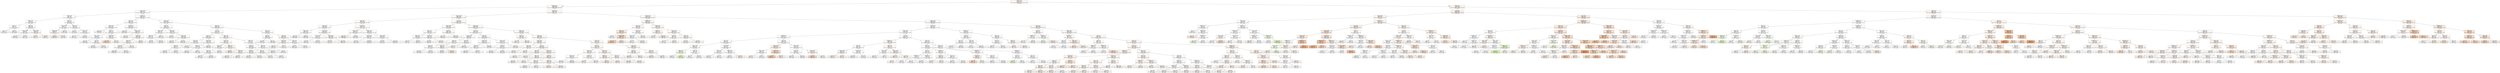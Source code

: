 digraph Tree {
node [shape=box, style="filled", color="black"] ;
0 [label="graphSize <= 40.0\ngini = 0.832\nsamples = 81152\nvalue = [16144, 12946, 13150, 12881, 12881, 13150]\nclass = mean", fillcolor="#fef9f6"] ;
1 [label="graphDepth <= 3.5\ngini = 0.833\nsamples = 60554\nvalue = [11517, 9695, 9991, 9680, 9680, 9991]\nclass = mean", fillcolor="#fefbf9"] ;
0 -> 1 [labeldistance=2.5, labelangle=45, headlabel="True"] ;
2 [label="sdComp <= 0.065\ngini = 0.833\nsamples = 11134\nvalue = [1950, 1750, 1814, 1903, 1903, 1814]\nclass = mean", fillcolor="#fffefe"] ;
1 -> 2 ;
3 [label="sdComp <= 0.02\ngini = 0.826\nsamples = 914\nvalue = [113, 111, 154, 191, 191, 154]\nclass = minmax", fillcolor="#ffffff"] ;
2 -> 3 ;
4 [label="sdComm <= 0.02\ngini = 0.826\nsamples = 441\nvalue = [64, 71, 58, 95, 95, 58]\nclass = minmax", fillcolor="#ffffff"] ;
3 -> 4 ;
5 [label="nbproc <= 4.5\ngini = 0.8\nsamples = 176\nvalue = [12, 22, 24, 47, 47, 24]\nclass = minmax", fillcolor="#ffffff"] ;
4 -> 5 ;
6 [label="gini = 0.713\nsamples = 32\nvalue = [6, 4, 0, 11, 11, 0]\nclass = minmax", fillcolor="#ffffff"] ;
5 -> 6 ;
7 [label="gini = 0.802\nsamples = 144\nvalue = [6, 18, 24, 36, 36, 24]\nclass = minmax", fillcolor="#ffffff"] ;
5 -> 7 ;
8 [label="nbproc <= 4.5\ngini = 0.829\nsamples = 265\nvalue = [52, 49, 34, 48, 48, 34]\nclass = mean", fillcolor="#fffdfc"] ;
4 -> 8 ;
9 [label="sdComm <= 0.065\ngini = 0.828\nsamples = 122\nvalue = [19, 21, 16, 25, 25, 16]\nclass = minmax", fillcolor="#ffffff"] ;
8 -> 9 ;
10 [label="gini = 0.819\nsamples = 64\nvalue = [8, 8, 9, 15, 15, 9]\nclass = minmax", fillcolor="#ffffff"] ;
9 -> 10 ;
11 [label="gini = 0.825\nsamples = 58\nvalue = [11, 13, 7, 10, 10, 7]\nclass = median", fillcolor="#fbfef7"] ;
9 -> 11 ;
12 [label="sdComm <= 0.065\ngini = 0.825\nsamples = 143\nvalue = [33, 28, 18, 23, 23, 18]\nclass = mean", fillcolor="#fefaf6"] ;
8 -> 12 ;
13 [label="gini = 0.825\nsamples = 92\nvalue = [20, 18, 11, 16, 16, 11]\nclass = mean", fillcolor="#fefcfa"] ;
12 -> 13 ;
14 [label="gini = 0.821\nsamples = 51\nvalue = [13, 10, 7, 7, 7, 7]\nclass = mean", fillcolor="#fdf6f1"] ;
12 -> 14 ;
15 [label="nbproc <= 4.5\ngini = 0.817\nsamples = 473\nvalue = [49, 40, 96, 96, 96, 96]\nclass = maxmax", fillcolor="#ffffff"] ;
3 -> 15 ;
16 [label="sdComm <= 0.065\ngini = 0.821\nsamples = 129\nvalue = [22, 11, 28, 20, 20, 28]\nclass = maxmax", fillcolor="#ffffff"] ;
15 -> 16 ;
17 [label="sdComm <= 0.02\ngini = 0.828\nsamples = 71\nvalue = [16, 9, 12, 11, 11, 12]\nclass = mean", fillcolor="#fdf6f2"] ;
16 -> 17 ;
18 [label="gini = 0.821\nsamples = 35\nvalue = [9, 4, 6, 5, 5, 6]\nclass = mean", fillcolor="#fcf2eb"] ;
17 -> 18 ;
19 [label="gini = 0.832\nsamples = 36\nvalue = [7, 5, 6, 6, 6, 6]\nclass = mean", fillcolor="#fefbf8"] ;
17 -> 19 ;
20 [label="gini = 0.788\nsamples = 58\nvalue = [6, 2, 16, 9, 9, 16]\nclass = maxmax", fillcolor="#ffffff"] ;
16 -> 20 ;
21 [label="sdComm <= 0.02\ngini = 0.811\nsamples = 344\nvalue = [27, 29, 68, 76, 76, 68]\nclass = minmax", fillcolor="#ffffff"] ;
15 -> 21 ;
22 [label="gini = 0.803\nsamples = 64\nvalue = [2, 8, 15, 12, 12, 15]\nclass = maxmax", fillcolor="#ffffff"] ;
21 -> 22 ;
23 [label="sdComm <= 0.065\ngini = 0.81\nsamples = 280\nvalue = [25, 21, 53, 64, 64, 53]\nclass = minmax", fillcolor="#ffffff"] ;
21 -> 23 ;
24 [label="gini = 0.796\nsamples = 114\nvalue = [11, 3, 23, 27, 27, 23]\nclass = minmax", fillcolor="#ffffff"] ;
23 -> 24 ;
25 [label="gini = 0.816\nsamples = 166\nvalue = [14, 18, 30, 37, 37, 30]\nclass = minmax", fillcolor="#ffffff"] ;
23 -> 25 ;
26 [label="sdComm <= 0.2\ngini = 0.833\nsamples = 10220\nvalue = [1837, 1639, 1660, 1712, 1712, 1660]\nclass = mean", fillcolor="#fffdfc"] ;
2 -> 26 ;
27 [label="nbproc <= 4.5\ngini = 0.833\nsamples = 5277\nvalue = [945, 812, 916, 844, 844, 916]\nclass = mean", fillcolor="#fffefe"] ;
26 -> 27 ;
28 [label="sdComm <= 0.02\ngini = 0.832\nsamples = 1507\nvalue = [250, 237, 286, 224, 224, 286]\nclass = maxmax", fillcolor="#ffffff"] ;
27 -> 28 ;
29 [label="gini = 0.831\nsamples = 388\nvalue = [78, 74, 61, 57, 57, 61]\nclass = mean", fillcolor="#fffdfc"] ;
28 -> 29 ;
30 [label="sdComp <= 0.2\ngini = 0.83\nsamples = 1119\nvalue = [172, 163, 225, 167, 167, 225]\nclass = maxmax", fillcolor="#ffffff"] ;
28 -> 30 ;
31 [label="sdComm <= 0.065\ngini = 0.827\nsamples = 892\nvalue = [127, 131, 188, 129, 129, 188]\nclass = maxmax", fillcolor="#ffffff"] ;
30 -> 31 ;
32 [label="gini = 0.831\nsamples = 616\nvalue = [94, 100, 118, 93, 93, 118]\nclass = maxmax", fillcolor="#ffffff"] ;
31 -> 32 ;
33 [label="CCR <= 0.55\ngini = 0.81\nsamples = 276\nvalue = [33, 31, 70, 36, 36, 70]\nclass = maxmax", fillcolor="#ffffff"] ;
31 -> 33 ;
34 [label="gini = 0.804\nsamples = 214\nvalue = [23, 19, 56, 30, 30, 56]\nclass = maxmax", fillcolor="#ffffff"] ;
33 -> 34 ;
35 [label="gini = 0.816\nsamples = 62\nvalue = [10, 12, 14, 6, 6, 14]\nclass = maxmax", fillcolor="#ffffff"] ;
33 -> 35 ;
36 [label="sdComp <= 0.65\ngini = 0.832\nsamples = 227\nvalue = [45, 32, 37, 38, 38, 37]\nclass = mean", fillcolor="#fefaf8"] ;
30 -> 36 ;
37 [label="gini = 0.746\nsamples = 32\nvalue = [13, 1, 6, 3, 3, 6]\nclass = mean", fillcolor="#f8ddca"] ;
36 -> 37 ;
38 [label="gini = 0.833\nsamples = 195\nvalue = [32, 31, 31, 35, 35, 31]\nclass = minmax", fillcolor="#ffffff"] ;
36 -> 38 ;
39 [label="sdComm <= 0.02\ngini = 0.833\nsamples = 3770\nvalue = [695, 575, 630, 620, 620, 630]\nclass = mean", fillcolor="#fefcfb"] ;
27 -> 39 ;
40 [label="gini = 0.83\nsamples = 1366\nvalue = [256, 180, 257, 208, 208, 257]\nclass = maxmax", fillcolor="#ffffff"] ;
39 -> 40 ;
41 [label="sdComm <= 0.065\ngini = 0.833\nsamples = 2404\nvalue = [439, 395, 373, 412, 412, 373]\nclass = mean", fillcolor="#fffdfc"] ;
39 -> 41 ;
42 [label="gini = 0.805\nsamples = 443\nvalue = [47, 88, 43, 111, 111, 43]\nclass = minmax", fillcolor="#ffffff"] ;
41 -> 42 ;
43 [label="sdComp <= 0.65\ngini = 0.832\nsamples = 1961\nvalue = [392, 307, 330, 301, 301, 330]\nclass = mean", fillcolor="#fefaf7"] ;
41 -> 43 ;
44 [label="sdComp <= 0.2\ngini = 0.831\nsamples = 1472\nvalue = [290, 214, 261, 223, 223, 261]\nclass = mean", fillcolor="#fefcfa"] ;
43 -> 44 ;
45 [label="CCR <= 0.55\ngini = 0.831\nsamples = 1410\nvalue = [285, 211, 247, 210, 210, 247]\nclass = mean", fillcolor="#fefbf9"] ;
44 -> 45 ;
46 [label="gini = 0.831\nsamples = 1286\nvalue = [263, 189, 223, 194, 194, 223]\nclass = mean", fillcolor="#fefaf8"] ;
45 -> 46 ;
47 [label="gini = 0.829\nsamples = 124\nvalue = [22, 22, 24, 16, 16, 24]\nclass = maxmax", fillcolor="#ffffff"] ;
45 -> 47 ;
48 [label="gini = 0.801\nsamples = 62\nvalue = [5, 3, 14, 13, 13, 14]\nclass = maxmax", fillcolor="#ffffff"] ;
44 -> 48 ;
49 [label="gini = 0.83\nsamples = 489\nvalue = [102, 93, 69, 78, 78, 69]\nclass = mean", fillcolor="#fefcfa"] ;
43 -> 49 ;
50 [label="sdComm <= 0.65\ngini = 0.832\nsamples = 4943\nvalue = [892, 827, 744, 868, 868, 744]\nclass = mean", fillcolor="#fffefe"] ;
26 -> 50 ;
51 [label="nbproc <= 4.5\ngini = 0.821\nsamples = 1230\nvalue = [216, 230, 130, 262, 262, 130]\nclass = minmax", fillcolor="#ffffff"] ;
50 -> 51 ;
52 [label="sdComp <= 0.65\ngini = 0.768\nsamples = 247\nvalue = [40, 31, 13, 75, 75, 13]\nclass = minmax", fillcolor="#ffffff"] ;
51 -> 52 ;
53 [label="sdComp <= 0.2\ngini = 0.798\nsamples = 125\nvalue = [28, 17, 9, 31, 31, 9]\nclass = minmax", fillcolor="#ffffff"] ;
52 -> 53 ;
54 [label="gini = 0.804\nsamples = 59\nvalue = [10, 9, 5, 15, 15, 5]\nclass = minmax", fillcolor="#ffffff"] ;
53 -> 54 ;
55 [label="gini = 0.786\nsamples = 66\nvalue = [18, 8, 4, 16, 16, 4]\nclass = mean", fillcolor="#fefaf7"] ;
53 -> 55 ;
56 [label="gini = 0.715\nsamples = 122\nvalue = [12, 14, 4, 44, 44, 4]\nclass = minmax", fillcolor="#ffffff"] ;
52 -> 56 ;
57 [label="sdComp <= 0.2\ngini = 0.826\nsamples = 983\nvalue = [176, 199, 117, 187, 187, 117]\nclass = median", fillcolor="#fefffc"] ;
51 -> 57 ;
58 [label="gini = 0.831\nsamples = 97\nvalue = [15, 14, 15, 19, 19, 15]\nclass = minmax", fillcolor="#ffffff"] ;
57 -> 58 ;
59 [label="sdComp <= 0.65\ngini = 0.825\nsamples = 886\nvalue = [161, 185, 102, 168, 168, 102]\nclass = median", fillcolor="#fdfefa"] ;
57 -> 59 ;
60 [label="gini = 0.793\nsamples = 90\nvalue = [23, 27, 8, 12, 12, 8]\nclass = median", fillcolor="#f9fdf3"] ;
59 -> 60 ;
61 [label="gini = 0.826\nsamples = 796\nvalue = [138, 158, 94, 156, 156, 94]\nclass = median", fillcolor="#fffffe"] ;
59 -> 61 ;
62 [label="sdComp <= 6.5\ngini = 0.833\nsamples = 3713\nvalue = [676, 597, 614, 606, 606, 614]\nclass = mean", fillcolor="#fefcfb"] ;
50 -> 62 ;
63 [label="CCR <= 5.5\ngini = 0.833\nsamples = 3021\nvalue = [544, 491, 520, 473, 473, 520]\nclass = mean", fillcolor="#fffefd"] ;
62 -> 63 ;
64 [label="nbproc <= 4.5\ngini = 0.833\nsamples = 1515\nvalue = [259, 236, 246, 264, 264, 246]\nclass = minmax", fillcolor="#ffffff"] ;
63 -> 64 ;
65 [label="sdComp <= 0.65\ngini = 0.832\nsamples = 690\nvalue = [107, 99, 116, 126, 126, 116]\nclass = minmax", fillcolor="#ffffff"] ;
64 -> 65 ;
66 [label="sdComp <= 0.2\ngini = 0.831\nsamples = 158\nvalue = [30, 30, 22, 27, 27, 22]\nclass = mean", fillcolor="#ffffff"] ;
65 -> 66 ;
67 [label="gini = 0.826\nsamples = 84\nvalue = [18, 16, 10, 15, 15, 10]\nclass = mean", fillcolor="#fefbf9"] ;
66 -> 67 ;
68 [label="gini = 0.833\nsamples = 74\nvalue = [12, 14, 12, 12, 12, 12]\nclass = median", fillcolor="#fcfef9"] ;
66 -> 68 ;
69 [label="gini = 0.831\nsamples = 532\nvalue = [77, 69, 94, 99, 99, 94]\nclass = minmax", fillcolor="#ffffff"] ;
65 -> 69 ;
70 [label="sdComp <= 0.65\ngini = 0.833\nsamples = 825\nvalue = [152, 137, 130, 138, 138, 130]\nclass = mean", fillcolor="#fefcfb"] ;
64 -> 70 ;
71 [label="sdComp <= 0.2\ngini = 0.832\nsamples = 488\nvalue = [77, 75, 77, 91, 91, 77]\nclass = minmax", fillcolor="#ffffff"] ;
70 -> 71 ;
72 [label="gini = 0.833\nsamples = 327\nvalue = [53, 48, 54, 59, 59, 54]\nclass = minmax", fillcolor="#ffffff"] ;
71 -> 72 ;
73 [label="gini = 0.83\nsamples = 161\nvalue = [24, 27, 23, 32, 32, 23]\nclass = minmax", fillcolor="#ffffff"] ;
71 -> 73 ;
74 [label="gini = 0.828\nsamples = 337\nvalue = [75, 62, 53, 47, 47, 53]\nclass = mean", fillcolor="#fef9f6"] ;
70 -> 74 ;
75 [label="nbproc <= 4.5\ngini = 0.831\nsamples = 1506\nvalue = [285, 255, 274, 209, 209, 274]\nclass = mean", fillcolor="#fffefd"] ;
63 -> 75 ;
76 [label="sdComp <= 2.0\ngini = 0.826\nsamples = 768\nvalue = [158, 134, 146, 92, 92, 146]\nclass = mean", fillcolor="#fefdfb"] ;
75 -> 76 ;
77 [label="sdComm <= 6.5\ngini = 0.827\nsamples = 451\nvalue = [82, 73, 92, 56, 56, 92]\nclass = maxmax", fillcolor="#ffffff"] ;
76 -> 77 ;
78 [label="sdComm <= 2.0\ngini = 0.826\nsamples = 298\nvalue = [55, 51, 60, 36, 36, 60]\nclass = maxmax", fillcolor="#ffffff"] ;
77 -> 78 ;
79 [label="gini = 0.826\nsamples = 150\nvalue = [27, 27, 30, 18, 18, 30]\nclass = maxmax", fillcolor="#ffffff"] ;
78 -> 79 ;
80 [label="gini = 0.826\nsamples = 148\nvalue = [28, 24, 30, 18, 18, 30]\nclass = maxmax", fillcolor="#ffffff"] ;
78 -> 80 ;
81 [label="gini = 0.827\nsamples = 153\nvalue = [27, 22, 32, 20, 20, 32]\nclass = maxmax", fillcolor="#ffffff"] ;
77 -> 81 ;
82 [label="sdComm <= 2.0\ngini = 0.822\nsamples = 317\nvalue = [76, 61, 54, 36, 36, 54]\nclass = mean", fillcolor="#fdf8f3"] ;
76 -> 82 ;
83 [label="gini = 0.818\nsamples = 70\nvalue = [19, 13, 10, 9, 9, 10]\nclass = mean", fillcolor="#fcf2ea"] ;
82 -> 83 ;
84 [label="sdComm <= 6.5\ngini = 0.822\nsamples = 247\nvalue = [57, 48, 44, 27, 27, 44]\nclass = mean", fillcolor="#fef9f6"] ;
82 -> 84 ;
85 [label="gini = 0.816\nsamples = 102\nvalue = [25, 21, 18, 10, 10, 18]\nclass = mean", fillcolor="#fef9f5"] ;
84 -> 85 ;
86 [label="gini = 0.825\nsamples = 145\nvalue = [32, 27, 26, 17, 17, 26]\nclass = mean", fillcolor="#fefaf7"] ;
84 -> 86 ;
87 [label="sdComm <= 6.5\ngini = 0.833\nsamples = 738\nvalue = [127, 121, 128, 117, 117, 128]\nclass = maxmax", fillcolor="#ffffff"] ;
75 -> 87 ;
88 [label="sdComm <= 2.0\ngini = 0.833\nsamples = 585\nvalue = [95, 102, 96, 98, 98, 96]\nclass = median", fillcolor="#fefffd"] ;
87 -> 88 ;
89 [label="sdComp <= 2.0\ngini = 0.833\nsamples = 321\nvalue = [52, 59, 53, 52, 52, 53]\nclass = median", fillcolor="#fdfefb"] ;
88 -> 89 ;
90 [label="gini = 0.832\nsamples = 207\nvalue = [31, 34, 39, 32, 32, 39]\nclass = maxmax", fillcolor="#ffffff"] ;
89 -> 90 ;
91 [label="gini = 0.826\nsamples = 114\nvalue = [21, 25, 14, 20, 20, 14]\nclass = median", fillcolor="#fbfef6"] ;
89 -> 91 ;
92 [label="sdComp <= 2.0\ngini = 0.833\nsamples = 264\nvalue = [43, 43, 43, 46, 46, 43]\nclass = minmax", fillcolor="#ffffff"] ;
88 -> 92 ;
93 [label="gini = 0.826\nsamples = 92\nvalue = [16, 16, 11, 19, 19, 11]\nclass = minmax", fillcolor="#ffffff"] ;
92 -> 93 ;
94 [label="gini = 0.832\nsamples = 172\nvalue = [27, 27, 32, 27, 27, 32]\nclass = maxmax", fillcolor="#ffffff"] ;
92 -> 94 ;
95 [label="sdComp <= 2.0\ngini = 0.823\nsamples = 153\nvalue = [32, 19, 32, 19, 19, 32]\nclass = mean", fillcolor="#ffffff"] ;
87 -> 95 ;
96 [label="gini = 0.822\nsamples = 79\nvalue = [19, 10, 15, 10, 10, 15]\nclass = mean", fillcolor="#fdf7f3"] ;
95 -> 96 ;
97 [label="gini = 0.819\nsamples = 74\nvalue = [13, 9, 17, 9, 9, 17]\nclass = maxmax", fillcolor="#ffffff"] ;
95 -> 97 ;
98 [label="sdComm <= 2.0\ngini = 0.829\nsamples = 692\nvalue = [132, 106, 94, 133, 133, 94]\nclass = minmax", fillcolor="#ffffff"] ;
62 -> 98 ;
99 [label="nbproc <= 4.5\ngini = 0.821\nsamples = 298\nvalue = [46, 36, 40, 68, 68, 40]\nclass = minmax", fillcolor="#ffffff"] ;
98 -> 99 ;
100 [label="gini = 0.822\nsamples = 65\nvalue = [13, 14, 7, 12, 12, 7]\nclass = median", fillcolor="#fdfefb"] ;
99 -> 100 ;
101 [label="gini = 0.815\nsamples = 233\nvalue = [33, 22, 33, 56, 56, 33]\nclass = minmax", fillcolor="#ffffff"] ;
99 -> 101 ;
102 [label="nbproc <= 4.5\ngini = 0.829\nsamples = 394\nvalue = [86, 70, 54, 65, 65, 54]\nclass = mean", fillcolor="#fef9f5"] ;
98 -> 102 ;
103 [label="sdComm <= 6.5\ngini = 0.825\nsamples = 149\nvalue = [33, 16, 28, 22, 22, 28]\nclass = mean", fillcolor="#fefaf7"] ;
102 -> 103 ;
104 [label="gini = 0.807\nsamples = 70\nvalue = [18, 10, 15, 6, 6, 15]\nclass = mean", fillcolor="#fef8f4"] ;
103 -> 104 ;
105 [label="gini = 0.822\nsamples = 79\nvalue = [15, 6, 13, 16, 16, 13]\nclass = minmax", fillcolor="#ffffff"] ;
103 -> 105 ;
106 [label="sdComm <= 6.5\ngini = 0.82\nsamples = 245\nvalue = [53, 54, 26, 43, 43, 26]\nclass = median", fillcolor="#fefffe"] ;
102 -> 106 ;
107 [label="gini = 0.808\nsamples = 151\nvalue = [35, 36, 12, 28, 28, 12]\nclass = median", fillcolor="#fefffd"] ;
106 -> 107 ;
108 [label="gini = 0.831\nsamples = 94\nvalue = [18, 18, 14, 15, 15, 14]\nclass = mean", fillcolor="#ffffff"] ;
106 -> 108 ;
109 [label="graphSize <= 22.5\ngini = 0.832\nsamples = 49420\nvalue = [9567, 7945, 8177, 7777, 7777, 8177]\nclass = mean", fillcolor="#fefbf8"] ;
1 -> 109 ;
110 [label="sdComm <= 0.065\ngini = 0.833\nsamples = 32360\nvalue = [6134, 5262, 5309, 5173, 5173, 5309]\nclass = mean", fillcolor="#fefbf9"] ;
109 -> 110 ;
111 [label="nbproc <= 4.5\ngini = 0.833\nsamples = 11606\nvalue = [2154, 1778, 1968, 1869, 1869, 1968]\nclass = mean", fillcolor="#fefdfb"] ;
110 -> 111 ;
112 [label="sdComp <= 0.02\ngini = 0.833\nsamples = 4167\nvalue = [778, 701, 693, 651, 651, 693]\nclass = mean", fillcolor="#fefcfb"] ;
111 -> 112 ;
113 [label="sdComm <= 0.02\ngini = 0.829\nsamples = 544\nvalue = [88, 110, 73, 100, 100, 73]\nclass = median", fillcolor="#fdfefb"] ;
112 -> 113 ;
114 [label="gini = 0.822\nsamples = 225\nvalue = [33, 50, 26, 45, 45, 26]\nclass = median", fillcolor="#fcfefa"] ;
113 -> 114 ;
115 [label="gini = 0.832\nsamples = 319\nvalue = [55, 60, 47, 55, 55, 47]\nclass = median", fillcolor="#fdfffb"] ;
113 -> 115 ;
116 [label="sdComp <= 0.065\ngini = 0.832\nsamples = 3623\nvalue = [690, 591, 620, 551, 551, 620]\nclass = mean", fillcolor="#fefcfa"] ;
112 -> 116 ;
117 [label="sdComm <= 0.02\ngini = 0.83\nsamples = 935\nvalue = [165, 152, 181, 128, 128, 181]\nclass = maxmax", fillcolor="#ffffff"] ;
116 -> 117 ;
118 [label="gini = 0.824\nsamples = 681\nvalue = [133, 134, 131, 76, 76, 131]\nclass = median", fillcolor="#ffffff"] ;
117 -> 118 ;
119 [label="gini = 0.818\nsamples = 254\nvalue = [32, 18, 50, 52, 52, 50]\nclass = minmax", fillcolor="#ffffff"] ;
117 -> 119 ;
120 [label="sdComm <= 0.02\ngini = 0.832\nsamples = 2688\nvalue = [525, 439, 439, 423, 423, 439]\nclass = mean", fillcolor="#fefaf7"] ;
116 -> 120 ;
121 [label="gini = 0.832\nsamples = 1134\nvalue = [221, 175, 178, 191, 191, 178]\nclass = mean", fillcolor="#fefbf9"] ;
120 -> 121 ;
122 [label="gini = 0.832\nsamples = 1554\nvalue = [304, 264, 261, 232, 232, 261]\nclass = mean", fillcolor="#fefbf9"] ;
120 -> 122 ;
123 [label="sdComp <= 0.02\ngini = 0.832\nsamples = 7439\nvalue = [1376, 1077, 1275, 1218, 1218, 1275]\nclass = mean", fillcolor="#fffdfc"] ;
111 -> 123 ;
124 [label="sdComm <= 0.02\ngini = 0.83\nsamples = 1292\nvalue = [264, 212, 226, 182, 182, 226]\nclass = mean", fillcolor="#fefbf8"] ;
123 -> 124 ;
125 [label="gini = 0.818\nsamples = 304\nvalue = [82, 58, 38, 44, 44, 38]\nclass = mean", fillcolor="#fcf3ec"] ;
124 -> 125 ;
126 [label="gini = 0.83\nsamples = 988\nvalue = [182, 154, 188, 138, 138, 188]\nclass = maxmax", fillcolor="#ffffff"] ;
124 -> 126 ;
127 [label="sdComm <= 0.02\ngini = 0.832\nsamples = 6147\nvalue = [1112, 865, 1049, 1036, 1036, 1049]\nclass = mean", fillcolor="#fffdfd"] ;
123 -> 127 ;
128 [label="sdComp <= 0.065\ngini = 0.831\nsamples = 3054\nvalue = [561, 393, 535, 515, 515, 535]\nclass = mean", fillcolor="#fffefd"] ;
127 -> 128 ;
129 [label="gini = 0.831\nsamples = 1252\nvalue = [221, 161, 227, 208, 208, 227]\nclass = maxmax", fillcolor="#ffffff"] ;
128 -> 129 ;
130 [label="gini = 0.831\nsamples = 1802\nvalue = [340, 232, 308, 307, 307, 308]\nclass = mean", fillcolor="#fefcfb"] ;
128 -> 130 ;
131 [label="sdComp <= 0.065\ngini = 0.833\nsamples = 3093\nvalue = [551, 472, 514, 521, 521, 514]\nclass = mean", fillcolor="#fffefd"] ;
127 -> 131 ;
132 [label="gini = 0.833\nsamples = 660\nvalue = [112, 96, 112, 114, 114, 112]\nclass = minmax", fillcolor="#ffffff"] ;
131 -> 132 ;
133 [label="gini = 0.833\nsamples = 2433\nvalue = [439, 376, 402, 407, 407, 402]\nclass = mean", fillcolor="#fffdfc"] ;
131 -> 133 ;
134 [label="CCR <= 0.55\ngini = 0.833\nsamples = 20754\nvalue = [3980, 3484, 3341, 3304, 3304, 3341]\nclass = mean", fillcolor="#fefbf9"] ;
110 -> 134 ;
135 [label="sdComp <= 0.065\ngini = 0.832\nsamples = 6169\nvalue = [1226, 1115, 980, 934, 934, 980]\nclass = mean", fillcolor="#fefcfb"] ;
134 -> 135 ;
136 [label="nbproc <= 4.5\ngini = 0.83\nsamples = 1651\nvalue = [337, 312, 244, 257, 257, 244]\nclass = mean", fillcolor="#fffdfb"] ;
135 -> 136 ;
137 [label="sdComp <= 0.02\ngini = 0.832\nsamples = 369\nvalue = [71, 60, 54, 65, 65, 54]\nclass = mean", fillcolor="#fefdfb"] ;
136 -> 137 ;
138 [label="gini = 0.83\nsamples = 195\nvalue = [37, 30, 27, 37, 37, 27]\nclass = mean", fillcolor="#ffffff"] ;
137 -> 138 ;
139 [label="gini = 0.832\nsamples = 174\nvalue = [34, 30, 27, 28, 28, 27]\nclass = mean", fillcolor="#fefcfa"] ;
137 -> 139 ;
140 [label="sdComp <= 0.02\ngini = 0.83\nsamples = 1282\nvalue = [266, 252, 190, 192, 192, 190]\nclass = mean", fillcolor="#fffdfc"] ;
136 -> 140 ;
141 [label="gini = 0.832\nsamples = 438\nvalue = [84, 82, 66, 70, 70, 66]\nclass = mean", fillcolor="#fffefe"] ;
140 -> 141 ;
142 [label="gini = 0.828\nsamples = 844\nvalue = [182, 170, 124, 122, 122, 124]\nclass = mean", fillcolor="#fffdfb"] ;
140 -> 142 ;
143 [label="nbproc <= 4.5\ngini = 0.832\nsamples = 4518\nvalue = [889, 803, 736, 677, 677, 736]\nclass = mean", fillcolor="#fefcfa"] ;
135 -> 143 ;
144 [label="gini = 0.832\nsamples = 1221\nvalue = [223, 230, 198, 186, 186, 198]\nclass = median", fillcolor="#fefffe"] ;
143 -> 144 ;
145 [label="gini = 0.831\nsamples = 3297\nvalue = [666, 573, 538, 491, 491, 538]\nclass = mean", fillcolor="#fefbf8"] ;
143 -> 145 ;
146 [label="sdComp <= 0.65\ngini = 0.833\nsamples = 14585\nvalue = [2754, 2369, 2361, 2370, 2370, 2361]\nclass = mean", fillcolor="#fefbf9"] ;
134 -> 146 ;
147 [label="nbproc <= 4.5\ngini = 0.833\nsamples = 5488\nvalue = [955, 897, 875, 943, 943, 875]\nclass = mean", fillcolor="#fffffe"] ;
146 -> 147 ;
148 [label="sdComm <= 0.65\ngini = 0.831\nsamples = 1554\nvalue = [294, 258, 223, 278, 278, 223]\nclass = mean", fillcolor="#fffdfd"] ;
147 -> 148 ;
149 [label="sdComp <= 0.2\ngini = 0.83\nsamples = 1271\nvalue = [246, 213, 173, 233, 233, 173]\nclass = mean", fillcolor="#fffdfd"] ;
148 -> 149 ;
150 [label="sdComm <= 0.2\ngini = 0.829\nsamples = 819\nvalue = [152, 147, 104, 156, 156, 104]\nclass = minmax", fillcolor="#ffffff"] ;
149 -> 150 ;
151 [label="gini = 0.826\nsamples = 545\nvalue = [104, 107, 64, 103, 103, 64]\nclass = median", fillcolor="#fefffe"] ;
150 -> 151 ;
152 [label="gini = 0.831\nsamples = 274\nvalue = [48, 40, 40, 53, 53, 40]\nclass = minmax", fillcolor="#ffffff"] ;
150 -> 152 ;
153 [label="sdComm <= 0.2\ngini = 0.831\nsamples = 452\nvalue = [94, 66, 69, 77, 77, 69]\nclass = mean", fillcolor="#fef9f6"] ;
149 -> 153 ;
154 [label="gini = 0.832\nsamples = 404\nvalue = [78, 56, 65, 70, 70, 65]\nclass = mean", fillcolor="#fefcfa"] ;
153 -> 154 ;
155 [label="gini = 0.789\nsamples = 48\nvalue = [16, 10, 4, 7, 7, 4]\nclass = mean", fillcolor="#fbebe0"] ;
153 -> 155 ;
156 [label="sdComp <= 0.2\ngini = 0.833\nsamples = 283\nvalue = [48, 45, 50, 45, 45, 50]\nclass = maxmax", fillcolor="#ffffff"] ;
148 -> 156 ;
157 [label="gini = 0.832\nsamples = 114\nvalue = [22, 18, 20, 17, 17, 20]\nclass = mean", fillcolor="#fefcfb"] ;
156 -> 157 ;
158 [label="gini = 0.833\nsamples = 169\nvalue = [26, 27, 30, 28, 28, 30]\nclass = maxmax", fillcolor="#ffffff"] ;
156 -> 158 ;
159 [label="sdComp <= 0.2\ngini = 0.833\nsamples = 3934\nvalue = [661, 639, 652, 665, 665, 652]\nclass = minmax", fillcolor="#ffffff"] ;
147 -> 159 ;
160 [label="sdComm <= 0.65\ngini = 0.833\nsamples = 1736\nvalue = [306, 296, 281, 286, 286, 281]\nclass = mean", fillcolor="#fffefe"] ;
159 -> 160 ;
161 [label="sdComm <= 0.2\ngini = 0.833\nsamples = 1108\nvalue = [190, 184, 181, 186, 186, 181]\nclass = mean", fillcolor="#fffefe"] ;
160 -> 161 ;
162 [label="gini = 0.833\nsamples = 388\nvalue = [68, 62, 61, 68, 68, 61]\nclass = mean", fillcolor="#ffffff"] ;
161 -> 162 ;
163 [label="gini = 0.833\nsamples = 720\nvalue = [122, 122, 120, 118, 118, 120]\nclass = mean", fillcolor="#ffffff"] ;
161 -> 163 ;
164 [label="gini = 0.833\nsamples = 628\nvalue = [116, 112, 100, 100, 100, 100]\nclass = mean", fillcolor="#fffefd"] ;
160 -> 164 ;
165 [label="sdComm <= 0.65\ngini = 0.833\nsamples = 2198\nvalue = [355, 343, 371, 379, 379, 371]\nclass = minmax", fillcolor="#ffffff"] ;
159 -> 165 ;
166 [label="sdComm <= 0.2\ngini = 0.833\nsamples = 911\nvalue = [146, 133, 162, 154, 154, 162]\nclass = maxmax", fillcolor="#ffffff"] ;
165 -> 166 ;
167 [label="gini = 0.832\nsamples = 324\nvalue = [54, 44, 54, 59, 59, 54]\nclass = minmax", fillcolor="#ffffff"] ;
166 -> 167 ;
168 [label="gini = 0.832\nsamples = 587\nvalue = [92, 89, 108, 95, 95, 108]\nclass = maxmax", fillcolor="#ffffff"] ;
166 -> 168 ;
169 [label="gini = 0.833\nsamples = 1287\nvalue = [209, 210, 209, 225, 225, 209]\nclass = minmax", fillcolor="#ffffff"] ;
165 -> 169 ;
170 [label="sdComm <= 0.2\ngini = 0.832\nsamples = 9097\nvalue = [1799, 1472, 1486, 1427, 1427, 1486]\nclass = mean", fillcolor="#fefaf7"] ;
146 -> 170 ;
171 [label="nbproc <= 4.5\ngini = 0.816\nsamples = 291\nvalue = [67, 24, 61, 39, 39, 61]\nclass = mean", fillcolor="#fefcfa"] ;
170 -> 171 ;
172 [label="gini = 0.828\nsamples = 167\nvalue = [29, 18, 27, 33, 33, 27]\nclass = minmax", fillcolor="#ffffff"] ;
171 -> 172 ;
173 [label="gini = 0.749\nsamples = 124\nvalue = [38, 6, 34, 6, 6, 34]\nclass = mean", fillcolor="#fef9f6"] ;
171 -> 173 ;
174 [label="sdComm <= 2.0\ngini = 0.832\nsamples = 8806\nvalue = [1732, 1448, 1425, 1388, 1388, 1425]\nclass = mean", fillcolor="#fefaf7"] ;
170 -> 174 ;
175 [label="sdComm <= 0.65\ngini = 0.832\nsamples = 4053\nvalue = [819, 676, 669, 610, 610, 669]\nclass = mean", fillcolor="#fefaf7"] ;
174 -> 175 ;
176 [label="nbproc <= 4.5\ngini = 0.832\nsamples = 863\nvalue = [164, 143, 133, 145, 145, 133]\nclass = mean", fillcolor="#fefcfa"] ;
175 -> 176 ;
177 [label="gini = 0.829\nsamples = 281\nvalue = [57, 44, 52, 38, 38, 52]\nclass = mean", fillcolor="#fefcfb"] ;
176 -> 177 ;
178 [label="gini = 0.831\nsamples = 582\nvalue = [107, 99, 81, 107, 107, 81]\nclass = mean", fillcolor="#ffffff"] ;
176 -> 178 ;
179 [label="CCR <= 5.5\ngini = 0.831\nsamples = 3190\nvalue = [655, 533, 536, 465, 465, 536]\nclass = mean", fillcolor="#fef9f6"] ;
175 -> 179 ;
180 [label="nbproc <= 4.5\ngini = 0.823\nsamples = 464\nvalue = [102, 82, 88, 52, 52, 88]\nclass = mean", fillcolor="#fefaf8"] ;
179 -> 180 ;
181 [label="gini = 0.827\nsamples = 146\nvalue = [30, 14, 26, 25, 25, 26]\nclass = mean", fillcolor="#fefbf8"] ;
180 -> 181 ;
182 [label="gini = 0.813\nsamples = 318\nvalue = [72, 68, 62, 27, 27, 62]\nclass = mean", fillcolor="#fffdfc"] ;
180 -> 182 ;
183 [label="sdComp <= 2.0\ngini = 0.832\nsamples = 2726\nvalue = [553, 451, 448, 413, 413, 448]\nclass = mean", fillcolor="#fef9f6"] ;
179 -> 183 ;
184 [label="nbproc <= 4.5\ngini = 0.832\nsamples = 525\nvalue = [103, 82, 86, 84, 84, 86]\nclass = mean", fillcolor="#fefaf7"] ;
183 -> 184 ;
185 [label="gini = 0.832\nsamples = 354\nvalue = [70, 56, 56, 58, 58, 56]\nclass = mean", fillcolor="#fefaf7"] ;
184 -> 185 ;
186 [label="gini = 0.832\nsamples = 171\nvalue = [33, 26, 30, 26, 26, 30]\nclass = mean", fillcolor="#fefcfb"] ;
184 -> 186 ;
187 [label="sdComp <= 6.5\ngini = 0.831\nsamples = 2201\nvalue = [450, 369, 362, 329, 329, 362]\nclass = mean", fillcolor="#fef9f6"] ;
183 -> 187 ;
188 [label="nbproc <= 4.5\ngini = 0.83\nsamples = 863\nvalue = [178, 153, 144, 122, 122, 144]\nclass = mean", fillcolor="#fefbf8"] ;
187 -> 188 ;
189 [label="gini = 0.827\nsamples = 551\nvalue = [124, 99, 92, 72, 72, 92]\nclass = mean", fillcolor="#fef8f4"] ;
188 -> 189 ;
190 [label="gini = 0.833\nsamples = 312\nvalue = [54, 54, 52, 50, 50, 52]\nclass = mean", fillcolor="#ffffff"] ;
188 -> 190 ;
191 [label="nbproc <= 4.5\ngini = 0.832\nsamples = 1338\nvalue = [272, 216, 218, 207, 207, 218]\nclass = mean", fillcolor="#fef9f5"] ;
187 -> 191 ;
192 [label="gini = 0.832\nsamples = 1145\nvalue = [230, 185, 186, 179, 179, 186]\nclass = mean", fillcolor="#fef9f6"] ;
191 -> 192 ;
193 [label="gini = 0.83\nsamples = 193\nvalue = [42, 31, 32, 28, 28, 32]\nclass = mean", fillcolor="#fdf7f3"] ;
191 -> 193 ;
194 [label="sdComp <= 6.5\ngini = 0.833\nsamples = 4753\nvalue = [913, 772, 756, 778, 778, 756]\nclass = mean", fillcolor="#fefbf8"] ;
174 -> 194 ;
195 [label="nbproc <= 4.5\ngini = 0.833\nsamples = 3165\nvalue = [591, 516, 512, 517, 517, 512]\nclass = mean", fillcolor="#fefbf9"] ;
194 -> 195 ;
196 [label="sdComp <= 2.0\ngini = 0.833\nsamples = 1936\nvalue = [352, 322, 312, 319, 319, 312]\nclass = mean", fillcolor="#fffdfb"] ;
195 -> 196 ;
197 [label="sdComm <= 6.5\ngini = 0.833\nsamples = 831\nvalue = [151, 140, 135, 135, 135, 135]\nclass = mean", fillcolor="#fffdfc"] ;
196 -> 197 ;
198 [label="gini = 0.833\nsamples = 425\nvalue = [75, 74, 69, 69, 69, 69]\nclass = mean", fillcolor="#fffffe"] ;
197 -> 198 ;
199 [label="gini = 0.833\nsamples = 406\nvalue = [76, 66, 66, 66, 66, 66]\nclass = mean", fillcolor="#fefbf9"] ;
197 -> 199 ;
200 [label="sdComm <= 6.5\ngini = 0.833\nsamples = 1105\nvalue = [201, 182, 177, 184, 184, 177]\nclass = mean", fillcolor="#fffdfb"] ;
196 -> 200 ;
201 [label="gini = 0.833\nsamples = 677\nvalue = [123, 110, 110, 112, 112, 110]\nclass = mean", fillcolor="#fefdfb"] ;
200 -> 201 ;
202 [label="gini = 0.833\nsamples = 428\nvalue = [78, 72, 67, 72, 72, 67]\nclass = mean", fillcolor="#fffdfc"] ;
200 -> 202 ;
203 [label="sdComm <= 6.5\ngini = 0.832\nsamples = 1229\nvalue = [239, 194, 200, 198, 198, 200]\nclass = mean", fillcolor="#fefaf7"] ;
195 -> 203 ;
204 [label="sdComp <= 2.0\ngini = 0.831\nsamples = 598\nvalue = [124, 94, 96, 94, 94, 96]\nclass = mean", fillcolor="#fef8f4"] ;
203 -> 204 ;
205 [label="gini = 0.821\nsamples = 157\nvalue = [41, 28, 22, 22, 22, 22]\nclass = mean", fillcolor="#fcf2eb"] ;
204 -> 205 ;
206 [label="gini = 0.833\nsamples = 441\nvalue = [83, 66, 74, 72, 72, 74]\nclass = mean", fillcolor="#fefcfa"] ;
204 -> 206 ;
207 [label="sdComp <= 2.0\ngini = 0.833\nsamples = 631\nvalue = [115, 100, 104, 104, 104, 104]\nclass = mean", fillcolor="#fefcfb"] ;
203 -> 207 ;
208 [label="gini = 0.833\nsamples = 399\nvalue = [73, 62, 66, 66, 66, 66]\nclass = mean", fillcolor="#fefcfb"] ;
207 -> 208 ;
209 [label="gini = 0.833\nsamples = 232\nvalue = [42, 38, 38, 38, 38, 38]\nclass = mean", fillcolor="#fefcfb"] ;
207 -> 209 ;
210 [label="sdComm <= 6.5\ngini = 0.832\nsamples = 1588\nvalue = [322, 256, 244, 261, 261, 244]\nclass = mean", fillcolor="#fef9f6"] ;
194 -> 210 ;
211 [label="nbproc <= 4.5\ngini = 0.831\nsamples = 806\nvalue = [166, 132, 119, 135, 135, 119]\nclass = mean", fillcolor="#fef9f6"] ;
210 -> 211 ;
212 [label="gini = 0.83\nsamples = 579\nvalue = [122, 93, 83, 99, 99, 83]\nclass = mean", fillcolor="#fef9f6"] ;
211 -> 212 ;
213 [label="gini = 0.832\nsamples = 227\nvalue = [44, 39, 36, 36, 36, 36]\nclass = mean", fillcolor="#fefcfa"] ;
211 -> 213 ;
214 [label="nbproc <= 4.5\ngini = 0.832\nsamples = 782\nvalue = [156, 124, 125, 126, 126, 125]\nclass = mean", fillcolor="#fef9f6"] ;
210 -> 214 ;
215 [label="gini = 0.832\nsamples = 508\nvalue = [102, 80, 81, 82, 82, 81]\nclass = mean", fillcolor="#fef9f6"] ;
214 -> 215 ;
216 [label="gini = 0.832\nsamples = 274\nvalue = [54, 44, 44, 44, 44, 44]\nclass = mean", fillcolor="#fefaf6"] ;
214 -> 216 ;
217 [label="sdComm <= 0.02\ngini = 0.832\nsamples = 17060\nvalue = [3433, 2683, 2868, 2604, 2604, 2868]\nclass = mean", fillcolor="#fefaf7"] ;
109 -> 217 ;
218 [label="graphDepth <= 7.5\ngini = 0.828\nsamples = 2254\nvalue = [499, 403, 382, 294, 294, 382]\nclass = mean", fillcolor="#fef8f5"] ;
217 -> 218 ;
219 [label="nbproc <= 4.5\ngini = 0.819\nsamples = 698\nvalue = [158, 124, 138, 70, 70, 138]\nclass = mean", fillcolor="#fefaf8"] ;
218 -> 219 ;
220 [label="sdComp <= 0.02\ngini = 0.802\nsamples = 138\nvalue = [44, 24, 15, 20, 20, 15]\nclass = mean", fillcolor="#fae9dc"] ;
219 -> 220 ;
221 [label="gini = 0.811\nsamples = 35\nvalue = [2, 7, 8, 5, 5, 8]\nclass = maxmax", fillcolor="#ffffff"] ;
220 -> 221 ;
222 [label="sdComp <= 0.065\ngini = 0.755\nsamples = 103\nvalue = [42, 17, 7, 15, 15, 7]\nclass = mean", fillcolor="#f7dac5"] ;
220 -> 222 ;
223 [label="gini = 0.62\nsamples = 42\nvalue = [23, 11, 1, 3, 3, 1]\nclass = mean", fillcolor="#f5ceb2"] ;
222 -> 223 ;
224 [label="gini = 0.797\nsamples = 61\nvalue = [19, 6, 6, 12, 12, 6]\nclass = mean", fillcolor="#fbede3"] ;
222 -> 224 ;
225 [label="sdComp <= 0.065\ngini = 0.814\nsamples = 560\nvalue = [114, 100, 123, 50, 50, 123]\nclass = maxmax", fillcolor="#ffffff"] ;
219 -> 225 ;
226 [label="sdComp <= 0.02\ngini = 0.83\nsamples = 194\nvalue = [39, 39, 29, 29, 29, 29]\nclass = mean", fillcolor="#ffffff"] ;
225 -> 226 ;
227 [label="gini = 0.831\nsamples = 110\nvalue = [19, 15, 21, 17, 17, 21]\nclass = maxmax", fillcolor="#ffffff"] ;
226 -> 227 ;
228 [label="gini = 0.803\nsamples = 84\nvalue = [20, 24, 8, 12, 12, 8]\nclass = median", fillcolor="#f9fdf3"] ;
226 -> 228 ;
229 [label="gini = 0.792\nsamples = 366\nvalue = [75, 61, 94, 21, 21, 94]\nclass = maxmax", fillcolor="#ffffff"] ;
225 -> 229 ;
230 [label="sdComp <= 0.02\ngini = 0.829\nsamples = 1556\nvalue = [341, 279, 244, 224, 224, 244]\nclass = mean", fillcolor="#fef9f5"] ;
218 -> 230 ;
231 [label="nbproc <= 4.5\ngini = 0.813\nsamples = 127\nvalue = [33, 22, 12, 24, 24, 12]\nclass = mean", fillcolor="#fdf4ee"] ;
230 -> 231 ;
232 [label="gini = 0.805\nsamples = 57\nvalue = [13, 12, 4, 12, 12, 4]\nclass = mean", fillcolor="#fefcfb"] ;
231 -> 232 ;
233 [label="gini = 0.813\nsamples = 70\nvalue = [20, 10, 8, 12, 12, 8]\nclass = mean", fillcolor="#fbeee4"] ;
231 -> 233 ;
234 [label="sdComp <= 0.065\ngini = 0.829\nsamples = 1429\nvalue = [308, 257, 232, 200, 200, 232]\nclass = mean", fillcolor="#fefaf6"] ;
230 -> 234 ;
235 [label="nbproc <= 4.5\ngini = 0.829\nsamples = 363\nvalue = [69, 52, 70, 51, 51, 70]\nclass = maxmax", fillcolor="#ffffff"] ;
234 -> 235 ;
236 [label="gini = 0.799\nsamples = 87\nvalue = [17, 14, 22, 6, 6, 22]\nclass = maxmax", fillcolor="#ffffff"] ;
235 -> 236 ;
237 [label="gini = 0.832\nsamples = 276\nvalue = [52, 38, 48, 45, 45, 48]\nclass = mean", fillcolor="#fffdfc"] ;
235 -> 237 ;
238 [label="nbproc <= 4.5\ngini = 0.827\nsamples = 1066\nvalue = [239, 205, 162, 149, 149, 162]\nclass = mean", fillcolor="#fefaf7"] ;
234 -> 238 ;
239 [label="gini = 0.826\nsamples = 229\nvalue = [41, 32, 30, 48, 48, 30]\nclass = minmax", fillcolor="#ffffff"] ;
238 -> 239 ;
240 [label="gini = 0.822\nsamples = 837\nvalue = [198, 173, 132, 101, 101, 132]\nclass = mean", fillcolor="#fefaf8"] ;
238 -> 240 ;
241 [label="sdComp <= 0.65\ngini = 0.832\nsamples = 14806\nvalue = [2934, 2280, 2486, 2310, 2310, 2486]\nclass = mean", fillcolor="#fefaf8"] ;
217 -> 241 ;
242 [label="sdComm <= 0.65\ngini = 0.832\nsamples = 6140\nvalue = [1141, 927, 1095, 941, 941, 1095]\nclass = mean", fillcolor="#fffefd"] ;
241 -> 242 ;
243 [label="sdComp <= 0.065\ngini = 0.831\nsamples = 5143\nvalue = [972, 771, 946, 754, 754, 946]\nclass = mean", fillcolor="#fffefe"] ;
242 -> 243 ;
244 [label="graphDepth <= 7.5\ngini = 0.833\nsamples = 1805\nvalue = [318, 267, 315, 295, 295, 315]\nclass = mean", fillcolor="#ffffff"] ;
243 -> 244 ;
245 [label="nbproc <= 4.5\ngini = 0.828\nsamples = 619\nvalue = [95, 92, 130, 86, 86, 130]\nclass = maxmax", fillcolor="#ffffff"] ;
244 -> 245 ;
246 [label="sdComm <= 0.065\ngini = 0.814\nsamples = 167\nvalue = [14, 39, 36, 21, 21, 36]\nclass = median", fillcolor="#fdfefa"] ;
245 -> 246 ;
247 [label="sdComp <= 0.02\ngini = 0.815\nsamples = 98\nvalue = [9, 27, 17, 14, 14, 17]\nclass = median", fillcolor="#f3fce7"] ;
246 -> 247 ;
248 [label="gini = 0.827\nsamples = 45\nvalue = [6, 9, 9, 6, 6, 9]\nclass = median", fillcolor="#ffffff"] ;
247 -> 248 ;
249 [label="gini = 0.79\nsamples = 53\nvalue = [3, 18, 8, 8, 8, 8]\nclass = median", fillcolor="#e9f9d3"] ;
247 -> 249 ;
250 [label="sdComp <= 0.02\ngini = 0.792\nsamples = 69\nvalue = [5, 12, 19, 7, 7, 19]\nclass = maxmax", fillcolor="#ffffff"] ;
246 -> 250 ;
251 [label="gini = 0.722\nsamples = 31\nvalue = [1, 8, 10, 1, 1, 10]\nclass = maxmax", fillcolor="#ffffff"] ;
250 -> 251 ;
252 [label="gini = 0.816\nsamples = 38\nvalue = [4, 4, 9, 6, 6, 9]\nclass = maxmax", fillcolor="#ffffff"] ;
250 -> 252 ;
253 [label="sdComm <= 0.065\ngini = 0.826\nsamples = 452\nvalue = [81, 53, 94, 65, 65, 94]\nclass = maxmax", fillcolor="#ffffff"] ;
245 -> 253 ;
254 [label="sdComp <= 0.02\ngini = 0.811\nsamples = 230\nvalue = [38, 24, 57, 27, 27, 57]\nclass = maxmax", fillcolor="#ffffff"] ;
253 -> 254 ;
255 [label="gini = 0.819\nsamples = 113\nvalue = [13, 12, 26, 18, 18, 26]\nclass = maxmax", fillcolor="#ffffff"] ;
254 -> 255 ;
256 [label="gini = 0.792\nsamples = 117\nvalue = [25, 12, 31, 9, 9, 31]\nclass = maxmax", fillcolor="#ffffff"] ;
254 -> 256 ;
257 [label="sdComp <= 0.02\ngini = 0.831\nsamples = 222\nvalue = [43, 29, 37, 38, 38, 37]\nclass = mean", fillcolor="#fefcfa"] ;
253 -> 257 ;
258 [label="gini = 0.832\nsamples = 146\nvalue = [24, 20, 27, 24, 24, 27]\nclass = maxmax", fillcolor="#ffffff"] ;
257 -> 258 ;
259 [label="gini = 0.821\nsamples = 76\nvalue = [19, 9, 10, 14, 14, 10]\nclass = mean", fillcolor="#fdf5ef"] ;
257 -> 259 ;
260 [label="nbproc <= 4.5\ngini = 0.832\nsamples = 1186\nvalue = [223, 175, 185, 209, 209, 185]\nclass = mean", fillcolor="#fffdfc"] ;
244 -> 260 ;
261 [label="sdComp <= 0.02\ngini = 0.823\nsamples = 326\nvalue = [83, 41, 52, 49, 49, 52]\nclass = mean", fillcolor="#fcf1e9"] ;
260 -> 261 ;
262 [label="sdComm <= 0.065\ngini = 0.821\nsamples = 198\nvalue = [33, 19, 44, 29, 29, 44]\nclass = maxmax", fillcolor="#ffffff"] ;
261 -> 262 ;
263 [label="gini = 0.82\nsamples = 92\nvalue = [12, 8, 20, 16, 16, 20]\nclass = maxmax", fillcolor="#ffffff"] ;
262 -> 263 ;
264 [label="gini = 0.817\nsamples = 106\nvalue = [21, 11, 24, 13, 13, 24]\nclass = maxmax", fillcolor="#ffffff"] ;
262 -> 264 ;
265 [label="sdComm <= 0.065\ngini = 0.761\nsamples = 128\nvalue = [50, 22, 8, 20, 20, 8]\nclass = mean", fillcolor="#f8decb"] ;
261 -> 265 ;
266 [label="gini = 0.718\nsamples = 57\nvalue = [27, 4, 6, 7, 7, 6]\nclass = mean", fillcolor="#f5cdb0"] ;
265 -> 266 ;
267 [label="gini = 0.762\nsamples = 71\nvalue = [23, 18, 2, 13, 13, 2]\nclass = mean", fillcolor="#fdf3ec"] ;
265 -> 267 ;
268 [label="sdComm <= 0.065\ngini = 0.832\nsamples = 860\nvalue = [140, 134, 133, 160, 160, 133]\nclass = minmax", fillcolor="#ffffff"] ;
260 -> 268 ;
269 [label="sdComp <= 0.02\ngini = 0.831\nsamples = 621\nvalue = [83, 100, 103, 116, 116, 103]\nclass = minmax", fillcolor="#ffffff"] ;
268 -> 269 ;
270 [label="gini = 0.821\nsamples = 251\nvalue = [33, 32, 35, 58, 58, 35]\nclass = minmax", fillcolor="#ffffff"] ;
269 -> 270 ;
271 [label="gini = 0.831\nsamples = 370\nvalue = [50, 68, 68, 58, 58, 68]\nclass = median", fillcolor="#ffffff"] ;
269 -> 271 ;
272 [label="sdComp <= 0.02\ngini = 0.824\nsamples = 239\nvalue = [57, 34, 30, 44, 44, 30]\nclass = mean", fillcolor="#fdf7f2"] ;
268 -> 272 ;
273 [label="gini = 0.686\nsamples = 52\nvalue = [24, 12, 8, 0, 0, 8]\nclass = mean", fillcolor="#f7d9c4"] ;
272 -> 273 ;
274 [label="gini = 0.817\nsamples = 187\nvalue = [33, 22, 22, 44, 44, 22]\nclass = minmax", fillcolor="#ffffff"] ;
272 -> 274 ;
275 [label="CCR <= 0.55\ngini = 0.83\nsamples = 3338\nvalue = [654, 504, 631, 459, 459, 631]\nclass = mean", fillcolor="#fffefd"] ;
243 -> 275 ;
276 [label="graphDepth <= 7.5\ngini = 0.825\nsamples = 1485\nvalue = [330, 207, 288, 186, 186, 288]\nclass = mean", fillcolor="#fefbf8"] ;
275 -> 276 ;
277 [label="nbproc <= 4.5\ngini = 0.82\nsamples = 701\nvalue = [158, 81, 146, 85, 85, 146]\nclass = mean", fillcolor="#fefcfb"] ;
276 -> 277 ;
278 [label="sdComm <= 0.065\ngini = 0.796\nsamples = 135\nvalue = [36, 29, 27, 8, 8, 27]\nclass = mean", fillcolor="#fdf7f2"] ;
277 -> 278 ;
279 [label="gini = 0.813\nsamples = 43\nvalue = [11, 8, 8, 4, 4, 8]\nclass = mean", fillcolor="#fdf4ee"] ;
278 -> 279 ;
280 [label="gini = 0.785\nsamples = 92\nvalue = [25, 21, 19, 4, 4, 19]\nclass = mean", fillcolor="#fef8f4"] ;
278 -> 280 ;
281 [label="sdComm <= 0.065\ngini = 0.82\nsamples = 566\nvalue = [122, 52, 119, 77, 77, 119]\nclass = mean", fillcolor="#fffefe"] ;
277 -> 281 ;
282 [label="gini = 0.815\nsamples = 290\nvalue = [71, 27, 60, 36, 36, 60]\nclass = mean", fillcolor="#fef9f6"] ;
281 -> 282 ;
283 [label="gini = 0.822\nsamples = 276\nvalue = [51, 25, 59, 41, 41, 59]\nclass = maxmax", fillcolor="#ffffff"] ;
281 -> 283 ;
284 [label="nbproc <= 4.5\ngini = 0.827\nsamples = 784\nvalue = [172, 126, 142, 101, 101, 142]\nclass = mean", fillcolor="#fef9f6"] ;
276 -> 284 ;
285 [label="sdComm <= 0.065\ngini = 0.831\nsamples = 210\nvalue = [40, 28, 39, 32, 32, 39]\nclass = mean", fillcolor="#fffefe"] ;
284 -> 285 ;
286 [label="gini = 0.821\nsamples = 173\nvalue = [30, 21, 39, 22, 22, 39]\nclass = maxmax", fillcolor="#ffffff"] ;
285 -> 286 ;
287 [label="gini = 0.745\nsamples = 37\nvalue = [10, 7, 0, 10, 10, 0]\nclass = mean", fillcolor="#ffffff"] ;
285 -> 287 ;
288 [label="sdComm <= 0.065\ngini = 0.825\nsamples = 574\nvalue = [132, 98, 103, 69, 69, 103]\nclass = mean", fillcolor="#fdf7f3"] ;
284 -> 288 ;
289 [label="gini = 0.828\nsamples = 212\nvalue = [49, 37, 31, 32, 32, 31]\nclass = mean", fillcolor="#fdf6f1"] ;
288 -> 289 ;
290 [label="gini = 0.819\nsamples = 362\nvalue = [83, 61, 72, 37, 37, 72]\nclass = mean", fillcolor="#fefaf7"] ;
288 -> 290 ;
291 [label="sdComp <= 0.2\ngini = 0.832\nsamples = 1853\nvalue = [324, 297, 343, 273, 273, 343]\nclass = maxmax", fillcolor="#ffffff"] ;
275 -> 291 ;
292 [label="sdComm <= 0.2\ngini = 0.83\nsamples = 834\nvalue = [131, 115, 168, 126, 126, 168]\nclass = maxmax", fillcolor="#ffffff"] ;
291 -> 292 ;
293 [label="nbproc <= 4.5\ngini = 0.812\nsamples = 314\nvalue = [37, 27, 77, 48, 48, 77]\nclass = maxmax", fillcolor="#ffffff"] ;
292 -> 293 ;
294 [label="graphDepth <= 7.5\ngini = 0.825\nsamples = 113\nvalue = [17, 12, 18, 24, 24, 18]\nclass = minmax", fillcolor="#ffffff"] ;
293 -> 294 ;
295 [label="gini = 0.823\nsamples = 54\nvalue = [10, 4, 10, 10, 10, 10]\nclass = mean", fillcolor="#ffffff"] ;
294 -> 295 ;
296 [label="gini = 0.818\nsamples = 59\nvalue = [7, 8, 8, 14, 14, 8]\nclass = minmax", fillcolor="#ffffff"] ;
294 -> 296 ;
297 [label="graphDepth <= 7.5\ngini = 0.784\nsamples = 201\nvalue = [20, 15, 59, 24, 24, 59]\nclass = maxmax", fillcolor="#ffffff"] ;
293 -> 297 ;
298 [label="gini = 0.728\nsamples = 65\nvalue = [4, 5, 23, 5, 5, 23]\nclass = maxmax", fillcolor="#ffffff"] ;
297 -> 298 ;
299 [label="gini = 0.802\nsamples = 136\nvalue = [16, 10, 36, 19, 19, 36]\nclass = maxmax", fillcolor="#ffffff"] ;
297 -> 299 ;
300 [label="graphDepth <= 7.5\ngini = 0.832\nsamples = 520\nvalue = [94, 88, 91, 78, 78, 91]\nclass = mean", fillcolor="#fffefe"] ;
292 -> 300 ;
301 [label="nbproc <= 4.5\ngini = 0.823\nsamples = 168\nvalue = [40, 30, 20, 29, 29, 20]\nclass = mean", fillcolor="#fdf6f1"] ;
300 -> 301 ;
302 [label="gini = 0.805\nsamples = 55\nvalue = [15, 14, 7, 6, 6, 7]\nclass = mean", fillcolor="#fefcfa"] ;
301 -> 302 ;
303 [label="gini = 0.822\nsamples = 113\nvalue = [25, 16, 13, 23, 23, 13]\nclass = mean", fillcolor="#fefcfb"] ;
301 -> 303 ;
304 [label="nbproc <= 4.5\ngini = 0.829\nsamples = 352\nvalue = [54, 58, 71, 49, 49, 71]\nclass = maxmax", fillcolor="#ffffff"] ;
300 -> 304 ;
305 [label="gini = 0.829\nsamples = 156\nvalue = [28, 22, 31, 22, 22, 31]\nclass = maxmax", fillcolor="#ffffff"] ;
304 -> 305 ;
306 [label="gini = 0.827\nsamples = 196\nvalue = [26, 36, 40, 27, 27, 40]\nclass = maxmax", fillcolor="#ffffff"] ;
304 -> 306 ;
307 [label="sdComm <= 0.2\ngini = 0.832\nsamples = 1019\nvalue = [193, 182, 175, 147, 147, 175]\nclass = mean", fillcolor="#fffdfc"] ;
291 -> 307 ;
308 [label="graphDepth <= 7.5\ngini = 0.826\nsamples = 708\nvalue = [155, 149, 109, 93, 93, 109]\nclass = mean", fillcolor="#fffefd"] ;
307 -> 308 ;
309 [label="nbproc <= 4.5\ngini = 0.705\nsamples = 81\nvalue = [33, 26, 2, 9, 9, 2]\nclass = mean", fillcolor="#fcefe6"] ;
308 -> 309 ;
310 [label="gini = 0.758\nsamples = 30\nvalue = [12, 4, 2, 5, 5, 2]\nclass = mean", fillcolor="#f8dcc8"] ;
309 -> 310 ;
311 [label="gini = 0.632\nsamples = 51\nvalue = [21, 22, 0, 4, 4, 0]\nclass = median", fillcolor="#fcfef8"] ;
309 -> 311 ;
312 [label="nbproc <= 4.5\ngini = 0.83\nsamples = 627\nvalue = [122, 123, 107, 84, 84, 107]\nclass = median", fillcolor="#ffffff"] ;
308 -> 312 ;
313 [label="gini = 0.832\nsamples = 167\nvalue = [31, 30, 24, 29, 29, 24]\nclass = mean", fillcolor="#fffefe"] ;
312 -> 313 ;
314 [label="gini = 0.826\nsamples = 460\nvalue = [91, 93, 83, 55, 55, 83]\nclass = median", fillcolor="#fefffe"] ;
312 -> 314 ;
315 [label="graphDepth <= 7.5\ngini = 0.823\nsamples = 311\nvalue = [38, 33, 66, 54, 54, 66]\nclass = maxmax", fillcolor="#ffffff"] ;
307 -> 315 ;
316 [label="nbproc <= 4.5\ngini = 0.823\nsamples = 111\nvalue = [11, 14, 20, 23, 23, 20]\nclass = minmax", fillcolor="#ffffff"] ;
315 -> 316 ;
317 [label="gini = 0.801\nsamples = 29\nvalue = [2, 9, 5, 4, 4, 5]\nclass = median", fillcolor="#effbde"] ;
316 -> 317 ;
318 [label="gini = 0.81\nsamples = 82\nvalue = [9, 5, 15, 19, 19, 15]\nclass = minmax", fillcolor="#ffffff"] ;
316 -> 318 ;
319 [label="nbproc <= 4.5\ngini = 0.819\nsamples = 200\nvalue = [27, 19, 46, 31, 31, 46]\nclass = maxmax", fillcolor="#ffffff"] ;
315 -> 319 ;
320 [label="gini = 0.819\nsamples = 76\nvalue = [12, 6, 17, 12, 12, 17]\nclass = maxmax", fillcolor="#ffffff"] ;
319 -> 320 ;
321 [label="gini = 0.818\nsamples = 124\nvalue = [15, 13, 29, 19, 19, 29]\nclass = maxmax", fillcolor="#ffffff"] ;
319 -> 321 ;
322 [label="graphDepth <= 7.5\ngini = 0.832\nsamples = 997\nvalue = [169, 156, 149, 187, 187, 149]\nclass = minmax", fillcolor="#ffffff"] ;
242 -> 322 ;
323 [label="sdComp <= 0.2\ngini = 0.828\nsamples = 430\nvalue = [61, 57, 67, 89, 89, 67]\nclass = minmax", fillcolor="#ffffff"] ;
322 -> 323 ;
324 [label="nbproc <= 4.5\ngini = 0.81\nsamples = 229\nvalue = [31, 30, 26, 58, 58, 26]\nclass = minmax", fillcolor="#ffffff"] ;
323 -> 324 ;
325 [label="gini = 0.83\nsamples = 36\nvalue = [5, 5, 6, 7, 7, 6]\nclass = minmax", fillcolor="#ffffff"] ;
324 -> 325 ;
326 [label="gini = 0.804\nsamples = 193\nvalue = [26, 25, 20, 51, 51, 20]\nclass = minmax", fillcolor="#ffffff"] ;
324 -> 326 ;
327 [label="nbproc <= 4.5\ngini = 0.829\nsamples = 201\nvalue = [30, 27, 41, 31, 31, 41]\nclass = maxmax", fillcolor="#ffffff"] ;
323 -> 327 ;
328 [label="gini = 0.777\nsamples = 50\nvalue = [7, 3, 15, 5, 5, 15]\nclass = maxmax", fillcolor="#ffffff"] ;
327 -> 328 ;
329 [label="gini = 0.833\nsamples = 151\nvalue = [23, 24, 26, 26, 26, 26]\nclass = maxmax", fillcolor="#ffffff"] ;
327 -> 329 ;
330 [label="nbproc <= 4.5\ngini = 0.832\nsamples = 567\nvalue = [108, 99, 82, 98, 98, 82]\nclass = mean", fillcolor="#fefdfb"] ;
322 -> 330 ;
331 [label="sdComp <= 0.2\ngini = 0.827\nsamples = 204\nvalue = [36, 38, 25, 40, 40, 25]\nclass = minmax", fillcolor="#ffffff"] ;
330 -> 331 ;
332 [label="gini = 0.83\nsamples = 79\nvalue = [16, 13, 11, 14, 14, 11]\nclass = mean", fillcolor="#fefbf9"] ;
331 -> 332 ;
333 [label="gini = 0.823\nsamples = 125\nvalue = [20, 25, 14, 26, 26, 14]\nclass = minmax", fillcolor="#ffffff"] ;
331 -> 333 ;
334 [label="sdComp <= 0.2\ngini = 0.832\nsamples = 363\nvalue = [72, 61, 57, 58, 58, 57]\nclass = mean", fillcolor="#fefaf8"] ;
330 -> 334 ;
335 [label="gini = 0.832\nsamples = 244\nvalue = [48, 42, 37, 40, 40, 37]\nclass = mean", fillcolor="#fefbf9"] ;
334 -> 335 ;
336 [label="gini = 0.832\nsamples = 119\nvalue = [24, 19, 20, 18, 18, 20]\nclass = mean", fillcolor="#fefaf7"] ;
334 -> 336 ;
337 [label="sdComm <= 0.2\ngini = 0.831\nsamples = 8666\nvalue = [1793, 1353, 1391, 1369, 1369, 1391]\nclass = mean", fillcolor="#fef8f4"] ;
241 -> 337 ;
338 [label="nbproc <= 4.5\ngini = 0.822\nsamples = 441\nvalue = [89, 90, 47, 84, 84, 47]\nclass = median", fillcolor="#fffffe"] ;
337 -> 338 ;
339 [label="graphDepth <= 7.5\ngini = 0.815\nsamples = 152\nvalue = [31, 17, 35, 17, 17, 35]\nclass = maxmax", fillcolor="#ffffff"] ;
338 -> 339 ;
340 [label="gini = 0.796\nsamples = 64\nvalue = [11, 3, 17, 8, 8, 17]\nclass = maxmax", fillcolor="#ffffff"] ;
339 -> 340 ;
341 [label="gini = 0.818\nsamples = 88\nvalue = [20, 14, 18, 9, 9, 18]\nclass = mean", fillcolor="#fefbf9"] ;
339 -> 341 ;
342 [label="graphDepth <= 7.5\ngini = 0.785\nsamples = 289\nvalue = [58, 73, 12, 67, 67, 12]\nclass = median", fillcolor="#fcfefa"] ;
338 -> 342 ;
343 [label="gini = 0.778\nsamples = 224\nvalue = [37, 63, 9, 53, 53, 9]\nclass = median", fillcolor="#f9fdf3"] ;
342 -> 343 ;
344 [label="gini = 0.775\nsamples = 65\nvalue = [21, 10, 3, 14, 14, 3]\nclass = mean", fillcolor="#fbeee4"] ;
342 -> 344 ;
345 [label="sdComm <= 0.65\ngini = 0.831\nsamples = 8225\nvalue = [1704, 1263, 1344, 1285, 1285, 1344]\nclass = mean", fillcolor="#fef8f5"] ;
337 -> 345 ;
346 [label="graphDepth <= 7.5\ngini = 0.825\nsamples = 314\nvalue = [55, 31, 65, 49, 49, 65]\nclass = maxmax", fillcolor="#ffffff"] ;
345 -> 346 ;
347 [label="nbproc <= 4.5\ngini = 0.814\nsamples = 202\nvalue = [22, 20, 49, 31, 31, 49]\nclass = maxmax", fillcolor="#ffffff"] ;
346 -> 347 ;
348 [label="gini = 0.754\nsamples = 34\nvalue = [5, 3, 2, 11, 11, 2]\nclass = minmax", fillcolor="#ffffff"] ;
347 -> 348 ;
349 [label="gini = 0.795\nsamples = 168\nvalue = [17, 17, 47, 20, 20, 47]\nclass = maxmax", fillcolor="#ffffff"] ;
347 -> 349 ;
350 [label="nbproc <= 4.5\ngini = 0.811\nsamples = 112\nvalue = [33, 11, 16, 18, 18, 16]\nclass = mean", fillcolor="#fbebdf"] ;
346 -> 350 ;
351 [label="gini = 0.813\nsamples = 74\nvalue = [21, 9, 13, 9, 9, 13]\nclass = mean", fillcolor="#fceee5"] ;
350 -> 351 ;
352 [label="gini = 0.773\nsamples = 38\nvalue = [12, 2, 3, 9, 9, 3]\nclass = mean", fillcolor="#fcf2eb"] ;
350 -> 352 ;
353 [label="CCR <= 5.5\ngini = 0.831\nsamples = 7911\nvalue = [1649, 1232, 1279, 1236, 1236, 1279]\nclass = mean", fillcolor="#fef8f4"] ;
345 -> 353 ;
354 [label="nbproc <= 4.5\ngini = 0.816\nsamples = 302\nvalue = [68, 42, 31, 65, 65, 31]\nclass = mean", fillcolor="#fffdfc"] ;
353 -> 354 ;
355 [label="graphDepth <= 7.5\ngini = 0.828\nsamples = 174\nvalue = [32, 30, 22, 34, 34, 22]\nclass = minmax", fillcolor="#ffffff"] ;
354 -> 355 ;
356 [label="gini = 0.816\nsamples = 40\nvalue = [8, 6, 4, 9, 9, 4]\nclass = minmax", fillcolor="#ffffff"] ;
355 -> 356 ;
357 [label="gini = 0.83\nsamples = 134\nvalue = [24, 24, 18, 25, 25, 18]\nclass = minmax", fillcolor="#ffffff"] ;
355 -> 357 ;
358 [label="graphDepth <= 7.5\ngini = 0.785\nsamples = 128\nvalue = [36, 12, 9, 31, 31, 9]\nclass = mean", fillcolor="#fef9f5"] ;
354 -> 358 ;
359 [label="gini = 0.784\nsamples = 70\nvalue = [12, 4, 7, 20, 20, 7]\nclass = minmax", fillcolor="#ffffff"] ;
358 -> 359 ;
360 [label="gini = 0.735\nsamples = 58\nvalue = [24, 8, 2, 11, 11, 2]\nclass = mean", fillcolor="#f8dcc8"] ;
358 -> 360 ;
361 [label="sdComp <= 6.5\ngini = 0.831\nsamples = 7609\nvalue = [1581, 1190, 1248, 1171, 1171, 1248]\nclass = mean", fillcolor="#fef8f5"] ;
353 -> 361 ;
362 [label="sdComp <= 2.0\ngini = 0.832\nsamples = 5699\nvalue = [1145, 902, 933, 893, 893, 933]\nclass = mean", fillcolor="#fef9f6"] ;
361 -> 362 ;
363 [label="graphDepth <= 7.5\ngini = 0.831\nsamples = 2510\nvalue = [533, 397, 405, 385, 385, 405]\nclass = mean", fillcolor="#fdf7f3"] ;
362 -> 363 ;
364 [label="sdComm <= 6.5\ngini = 0.828\nsamples = 690\nvalue = [160, 102, 111, 103, 103, 111]\nclass = mean", fillcolor="#fdf4ee"] ;
363 -> 364 ;
365 [label="sdComm <= 2.0\ngini = 0.83\nsamples = 537\nvalue = [116, 81, 89, 81, 81, 89]\nclass = mean", fillcolor="#fdf7f3"] ;
364 -> 365 ;
366 [label="nbproc <= 4.5\ngini = 0.827\nsamples = 245\nvalue = [58, 37, 39, 36, 36, 39]\nclass = mean", fillcolor="#fdf3ed"] ;
365 -> 366 ;
367 [label="gini = 0.829\nsamples = 133\nvalue = [30, 21, 21, 20, 20, 21]\nclass = mean", fillcolor="#fdf5ef"] ;
366 -> 367 ;
368 [label="gini = 0.825\nsamples = 112\nvalue = [28, 16, 18, 16, 16, 18]\nclass = mean", fillcolor="#fcf2ea"] ;
366 -> 368 ;
369 [label="nbproc <= 4.5\ngini = 0.832\nsamples = 292\nvalue = [58, 44, 50, 45, 45, 50]\nclass = mean", fillcolor="#fefbf8"] ;
365 -> 369 ;
370 [label="gini = 0.829\nsamples = 132\nvalue = [30, 20, 20, 21, 21, 20]\nclass = mean", fillcolor="#fdf5ef"] ;
369 -> 370 ;
371 [label="gini = 0.832\nsamples = 160\nvalue = [28, 24, 30, 24, 24, 30]\nclass = maxmax", fillcolor="#ffffff"] ;
369 -> 371 ;
372 [label="nbproc <= 4.5\ngini = 0.816\nsamples = 153\nvalue = [44, 21, 22, 22, 22, 22]\nclass = mean", fillcolor="#fbeade"] ;
364 -> 372 ;
373 [label="gini = 0.813\nsamples = 74\nvalue = [22, 10, 11, 10, 10, 11]\nclass = mean", fillcolor="#fae9dc"] ;
372 -> 373 ;
374 [label="gini = 0.818\nsamples = 79\nvalue = [22, 11, 11, 12, 12, 11]\nclass = mean", fillcolor="#fbece1"] ;
372 -> 374 ;
375 [label="sdComm <= 6.5\ngini = 0.832\nsamples = 1820\nvalue = [373, 295, 294, 282, 282, 294]\nclass = mean", fillcolor="#fef9f5"] ;
363 -> 375 ;
376 [label="nbproc <= 4.5\ngini = 0.832\nsamples = 1318\nvalue = [267, 209, 215, 206, 206, 215]\nclass = mean", fillcolor="#fef9f6"] ;
375 -> 376 ;
377 [label="sdComm <= 2.0\ngini = 0.831\nsamples = 414\nvalue = [88, 66, 66, 64, 64, 66]\nclass = mean", fillcolor="#fdf7f2"] ;
376 -> 377 ;
378 [label="gini = 0.831\nsamples = 284\nvalue = [59, 45, 45, 45, 45, 45]\nclass = mean", fillcolor="#fdf8f3"] ;
377 -> 378 ;
379 [label="gini = 0.829\nsamples = 130\nvalue = [29, 21, 21, 19, 19, 21]\nclass = mean", fillcolor="#fdf6f0"] ;
377 -> 379 ;
380 [label="sdComm <= 2.0\ngini = 0.832\nsamples = 904\nvalue = [179, 143, 149, 142, 142, 149]\nclass = mean", fillcolor="#fefaf7"] ;
376 -> 380 ;
381 [label="gini = 0.832\nsamples = 452\nvalue = [90, 70, 76, 70, 70, 76]\nclass = mean", fillcolor="#fefaf8"] ;
380 -> 381 ;
382 [label="gini = 0.832\nsamples = 452\nvalue = [89, 73, 73, 72, 72, 73]\nclass = mean", fillcolor="#fefaf7"] ;
380 -> 382 ;
383 [label="nbproc <= 4.5\ngini = 0.831\nsamples = 502\nvalue = [106, 86, 79, 76, 76, 79]\nclass = mean", fillcolor="#fef9f5"] ;
375 -> 383 ;
384 [label="gini = 0.832\nsamples = 239\nvalue = [46, 39, 40, 37, 37, 40]\nclass = mean", fillcolor="#fefbf9"] ;
383 -> 384 ;
385 [label="gini = 0.828\nsamples = 263\nvalue = [60, 47, 39, 39, 39, 39]\nclass = mean", fillcolor="#fdf7f3"] ;
383 -> 385 ;
386 [label="sdComm <= 2.0\ngini = 0.833\nsamples = 3189\nvalue = [612, 505, 528, 508, 508, 528]\nclass = mean", fillcolor="#fefbf9"] ;
362 -> 386 ;
387 [label="nbproc <= 4.5\ngini = 0.831\nsamples = 632\nvalue = [132, 102, 104, 95, 95, 104]\nclass = mean", fillcolor="#fef8f4"] ;
386 -> 387 ;
388 [label="graphDepth <= 7.5\ngini = 0.83\nsamples = 337\nvalue = [71, 56, 58, 47, 47, 58]\nclass = mean", fillcolor="#fef9f6"] ;
387 -> 388 ;
389 [label="gini = 0.829\nsamples = 113\nvalue = [24, 19, 20, 15, 15, 20]\nclass = mean", fillcolor="#fefaf6"] ;
388 -> 389 ;
390 [label="gini = 0.83\nsamples = 224\nvalue = [47, 37, 38, 32, 32, 38]\nclass = mean", fillcolor="#fef9f5"] ;
388 -> 390 ;
391 [label="graphDepth <= 7.5\ngini = 0.831\nsamples = 295\nvalue = [61, 46, 46, 48, 48, 46]\nclass = mean", fillcolor="#fef8f5"] ;
387 -> 391 ;
392 [label="gini = 0.831\nsamples = 131\nvalue = [27, 20, 20, 22, 22, 20]\nclass = mean", fillcolor="#fef9f6"] ;
391 -> 392 ;
393 [label="gini = 0.831\nsamples = 164\nvalue = [34, 26, 26, 26, 26, 26]\nclass = mean", fillcolor="#fdf8f4"] ;
391 -> 393 ;
394 [label="nbproc <= 4.5\ngini = 0.833\nsamples = 2557\nvalue = [480, 403, 424, 413, 413, 424]\nclass = mean", fillcolor="#fefcfa"] ;
386 -> 394 ;
395 [label="sdComm <= 6.5\ngini = 0.833\nsamples = 1272\nvalue = [242, 198, 213, 203, 203, 213]\nclass = mean", fillcolor="#fefcfa"] ;
394 -> 395 ;
396 [label="graphDepth <= 7.5\ngini = 0.833\nsamples = 873\nvalue = [161, 136, 148, 140, 140, 148]\nclass = mean", fillcolor="#fffdfb"] ;
395 -> 396 ;
397 [label="gini = 0.833\nsamples = 267\nvalue = [45, 42, 48, 42, 42, 48]\nclass = maxmax", fillcolor="#ffffff"] ;
396 -> 397 ;
398 [label="gini = 0.833\nsamples = 606\nvalue = [116, 94, 100, 98, 98, 100]\nclass = mean", fillcolor="#fefbf9"] ;
396 -> 398 ;
399 [label="graphDepth <= 7.5\ngini = 0.832\nsamples = 399\nvalue = [81, 62, 65, 63, 63, 65]\nclass = mean", fillcolor="#fef9f6"] ;
395 -> 399 ;
400 [label="gini = 0.831\nsamples = 131\nvalue = [27, 20, 21, 21, 21, 21]\nclass = mean", fillcolor="#fef8f4"] ;
399 -> 400 ;
401 [label="gini = 0.832\nsamples = 268\nvalue = [54, 42, 44, 42, 42, 44]\nclass = mean", fillcolor="#fef9f6"] ;
399 -> 401 ;
402 [label="graphDepth <= 7.5\ngini = 0.833\nsamples = 1285\nvalue = [238, 205, 211, 210, 210, 211]\nclass = mean", fillcolor="#fefcfa"] ;
394 -> 402 ;
403 [label="sdComm <= 6.5\ngini = 0.831\nsamples = 209\nvalue = [43, 32, 34, 33, 33, 34]\nclass = mean", fillcolor="#fef9f5"] ;
402 -> 403 ;
404 [label="gini = 0.83\nsamples = 102\nvalue = [22, 16, 16, 16, 16, 16]\nclass = mean", fillcolor="#fdf6f1"] ;
403 -> 404 ;
405 [label="gini = 0.832\nsamples = 107\nvalue = [21, 16, 18, 17, 17, 18]\nclass = mean", fillcolor="#fefbf8"] ;
403 -> 405 ;
406 [label="sdComm <= 6.5\ngini = 0.833\nsamples = 1076\nvalue = [195, 173, 177, 177, 177, 177]\nclass = mean", fillcolor="#fefcfb"] ;
402 -> 406 ;
407 [label="gini = 0.833\nsamples = 570\nvalue = [104, 94, 93, 93, 93, 93]\nclass = mean", fillcolor="#fefcfb"] ;
406 -> 407 ;
408 [label="gini = 0.833\nsamples = 506\nvalue = [91, 79, 84, 84, 84, 84]\nclass = mean", fillcolor="#fffdfc"] ;
406 -> 408 ;
409 [label="graphDepth <= 7.5\ngini = 0.828\nsamples = 1910\nvalue = [436, 288, 315, 278, 278, 315]\nclass = mean", fillcolor="#fdf5f0"] ;
361 -> 409 ;
410 [label="nbproc <= 4.5\ngini = 0.825\nsamples = 533\nvalue = [115, 70, 105, 69, 69, 105]\nclass = mean", fillcolor="#fefcfa"] ;
409 -> 410 ;
411 [label="sdComm <= 2.0\ngini = 0.831\nsamples = 346\nvalue = [69, 49, 61, 53, 53, 61]\nclass = mean", fillcolor="#fefbf9"] ;
410 -> 411 ;
412 [label="gini = 0.829\nsamples = 81\nvalue = [13, 10, 16, 13, 13, 16]\nclass = maxmax", fillcolor="#ffffff"] ;
411 -> 412 ;
413 [label="sdComm <= 6.5\ngini = 0.83\nsamples = 265\nvalue = [56, 39, 45, 40, 40, 45]\nclass = mean", fillcolor="#fef9f5"] ;
411 -> 413 ;
414 [label="gini = 0.821\nsamples = 88\nvalue = [23, 11, 15, 12, 12, 15]\nclass = mean", fillcolor="#fcf1e9"] ;
413 -> 414 ;
415 [label="gini = 0.833\nsamples = 177\nvalue = [33, 28, 30, 28, 28, 30]\nclass = mean", fillcolor="#fefcfb"] ;
413 -> 415 ;
416 [label="sdComm <= 2.0\ngini = 0.802\nsamples = 187\nvalue = [46, 21, 44, 16, 16, 44]\nclass = mean", fillcolor="#fffdfc"] ;
410 -> 416 ;
417 [label="gini = 0.661\nsamples = 44\nvalue = [12, 0, 16, 0, 0, 16]\nclass = maxmax", fillcolor="#ffffff"] ;
416 -> 417 ;
418 [label="sdComm <= 6.5\ngini = 0.82\nsamples = 143\nvalue = [34, 21, 28, 16, 16, 28]\nclass = mean", fillcolor="#fef8f5"] ;
416 -> 418 ;
419 [label="gini = 0.826\nsamples = 94\nvalue = [22, 16, 16, 12, 12, 16]\nclass = mean", fillcolor="#fdf5f0"] ;
418 -> 419 ;
420 [label="gini = 0.796\nsamples = 49\nvalue = [12, 5, 12, 4, 4, 12]\nclass = mean", fillcolor="#ffffff"] ;
418 -> 420 ;
421 [label="nbproc <= 4.5\ngini = 0.828\nsamples = 1377\nvalue = [321, 218, 210, 209, 209, 210]\nclass = mean", fillcolor="#fdf4ed"] ;
409 -> 421 ;
422 [label="sdComm <= 6.5\ngini = 0.821\nsamples = 768\nvalue = [203, 127, 105, 114, 114, 105]\nclass = mean", fillcolor="#fcf0e8"] ;
421 -> 422 ;
423 [label="sdComm <= 2.0\ngini = 0.817\nsamples = 382\nvalue = [108, 56, 54, 55, 55, 54]\nclass = mean", fillcolor="#fbebdf"] ;
422 -> 423 ;
424 [label="gini = 0.816\nsamples = 293\nvalue = [84, 43, 40, 43, 43, 40]\nclass = mean", fillcolor="#fbeadf"] ;
423 -> 424 ;
425 [label="gini = 0.82\nsamples = 89\nvalue = [24, 13, 14, 12, 12, 14]\nclass = mean", fillcolor="#fceee5"] ;
423 -> 425 ;
426 [label="gini = 0.824\nsamples = 386\nvalue = [95, 71, 51, 59, 59, 51]\nclass = mean", fillcolor="#fdf5f0"] ;
422 -> 426 ;
427 [label="sdComm <= 6.5\ngini = 0.832\nsamples = 609\nvalue = [118, 91, 105, 95, 95, 105]\nclass = mean", fillcolor="#fefcfa"] ;
421 -> 427 ;
428 [label="sdComm <= 2.0\ngini = 0.831\nsamples = 272\nvalue = [51, 37, 51, 41, 41, 51]\nclass = mean", fillcolor="#ffffff"] ;
427 -> 428 ;
429 [label="gini = 0.831\nsamples = 144\nvalue = [27, 21, 27, 21, 21, 27]\nclass = mean", fillcolor="#ffffff"] ;
428 -> 429 ;
430 [label="gini = 0.83\nsamples = 128\nvalue = [24, 16, 24, 20, 20, 24]\nclass = mean", fillcolor="#ffffff"] ;
428 -> 430 ;
431 [label="gini = 0.832\nsamples = 337\nvalue = [67, 54, 54, 54, 54, 54]\nclass = mean", fillcolor="#fef9f6"] ;
427 -> 431 ;
432 [label="sdComm <= 0.2\ngini = 0.829\nsamples = 20598\nvalue = [4627, 3251, 3159, 3201, 3201, 3159]\nclass = mean", fillcolor="#fdf5ef"] ;
0 -> 432 [labeldistance=2.5, labelangle=-45, headlabel="False"] ;
433 [label="nbproc <= 4.5\ngini = 0.824\nsamples = 4653\nvalue = [1180, 643, 655, 760, 760, 655]\nclass = mean", fillcolor="#fcf1ea"] ;
432 -> 433 ;
434 [label="sdComp <= 0.02\ngini = 0.826\nsamples = 2041\nvalue = [475, 302, 265, 367, 367, 265]\nclass = mean", fillcolor="#fdf7f2"] ;
433 -> 434 ;
435 [label="sdComm <= 0.02\ngini = 0.833\nsamples = 598\nvalue = [98, 86, 106, 101, 101, 106]\nclass = maxmax", fillcolor="#ffffff"] ;
434 -> 435 ;
436 [label="graphDepth <= 12.5\ngini = 0.817\nsamples = 217\nvalue = [39, 40, 48, 21, 21, 48]\nclass = maxmax", fillcolor="#ffffff"] ;
435 -> 436 ;
437 [label="gini = 0.714\nsamples = 48\nvalue = [4, 8, 17, 1, 1, 17]\nclass = maxmax", fillcolor="#ffffff"] ;
436 -> 437 ;
438 [label="graphSize <= 75.0\ngini = 0.826\nsamples = 169\nvalue = [35, 32, 31, 20, 20, 31]\nclass = mean", fillcolor="#fefcfb"] ;
436 -> 438 ;
439 [label="gini = 0.815\nsamples = 81\nvalue = [23, 14, 12, 10, 10, 12]\nclass = mean", fillcolor="#fceee4"] ;
438 -> 439 ;
440 [label="graphDepth <= 25.5\ngini = 0.821\nsamples = 88\nvalue = [12, 18, 19, 10, 10, 19]\nclass = maxmax", fillcolor="#ffffff"] ;
438 -> 440 ;
441 [label="gini = 0.788\nsamples = 40\nvalue = [4, 12, 9, 3, 3, 9]\nclass = median", fillcolor="#f6fcec"] ;
440 -> 441 ;
442 [label="gini = 0.827\nsamples = 48\nvalue = [8, 6, 10, 7, 7, 10]\nclass = maxmax", fillcolor="#ffffff"] ;
440 -> 442 ;
443 [label="graphSize <= 75.0\ngini = 0.827\nsamples = 381\nvalue = [59, 46, 58, 80, 80, 58]\nclass = minmax", fillcolor="#ffffff"] ;
435 -> 443 ;
444 [label="graphDepth <= 12.5\ngini = 0.812\nsamples = 205\nvalue = [30, 19, 27, 51, 51, 27]\nclass = minmax", fillcolor="#ffffff"] ;
443 -> 444 ;
445 [label="sdComm <= 0.065\ngini = 0.826\nsamples = 68\nvalue = [15, 9, 13, 9, 9, 13]\nclass = mean", fillcolor="#fefaf8"] ;
444 -> 445 ;
446 [label="gini = 0.818\nsamples = 35\nvalue = [2, 7, 7, 6, 6, 7]\nclass = median", fillcolor="#ffffff"] ;
445 -> 446 ;
447 [label="gini = 0.758\nsamples = 33\nvalue = [13, 2, 6, 3, 3, 6]\nclass = mean", fillcolor="#f8decc"] ;
445 -> 447 ;
448 [label="sdComm <= 0.065\ngini = 0.774\nsamples = 137\nvalue = [15, 10, 14, 42, 42, 14]\nclass = minmax", fillcolor="#ffffff"] ;
444 -> 448 ;
449 [label="gini = 0.742\nsamples = 41\nvalue = [9, 8, 0, 12, 12, 0]\nclass = minmax", fillcolor="#ffffff"] ;
448 -> 449 ;
450 [label="gini = 0.758\nsamples = 96\nvalue = [6, 2, 14, 30, 30, 14]\nclass = minmax", fillcolor="#ffffff"] ;
448 -> 450 ;
451 [label="sdComm <= 0.065\ngini = 0.833\nsamples = 176\nvalue = [29, 27, 31, 29, 29, 31]\nclass = maxmax", fillcolor="#ffffff"] ;
443 -> 451 ;
452 [label="graphDepth <= 25.5\ngini = 0.802\nsamples = 93\nvalue = [20, 3, 13, 22, 22, 13]\nclass = minmax", fillcolor="#ffffff"] ;
451 -> 452 ;
453 [label="gini = 0.762\nsamples = 50\nvalue = [16, 0, 5, 12, 12, 5]\nclass = mean", fillcolor="#fcf2ea"] ;
452 -> 453 ;
454 [label="gini = 0.809\nsamples = 43\nvalue = [4, 3, 8, 10, 10, 8]\nclass = minmax", fillcolor="#ffffff"] ;
452 -> 454 ;
455 [label="graphDepth <= 25.5\ngini = 0.796\nsamples = 83\nvalue = [9, 24, 18, 7, 7, 18]\nclass = median", fillcolor="#f6fded"] ;
451 -> 455 ;
456 [label="gini = 0.794\nsamples = 52\nvalue = [4, 10, 14, 5, 5, 14]\nclass = maxmax", fillcolor="#ffffff"] ;
455 -> 456 ;
457 [label="gini = 0.728\nsamples = 31\nvalue = [5, 14, 4, 2, 2, 4]\nclass = median", fillcolor="#ddf6ba"] ;
455 -> 457 ;
458 [label="graphSize <= 75.0\ngini = 0.817\nsamples = 1443\nvalue = [377, 216, 159, 266, 266, 159]\nclass = mean", fillcolor="#fdf3ec"] ;
434 -> 458 ;
459 [label="CCR <= 0.55\ngini = 0.809\nsamples = 709\nvalue = [201, 118, 67, 128, 128, 67]\nclass = mean", fillcolor="#fcefe6"] ;
458 -> 459 ;
460 [label="sdComp <= 0.065\ngini = 0.804\nsamples = 484\nvalue = [153, 73, 53, 76, 76, 53]\nclass = mean", fillcolor="#fae7da"] ;
459 -> 460 ;
461 [label="sdComm <= 0.065\ngini = 0.806\nsamples = 232\nvalue = [70, 48, 27, 30, 30, 27]\nclass = mean", fillcolor="#fcf0e7"] ;
460 -> 461 ;
462 [label="graphDepth <= 12.5\ngini = 0.822\nsamples = 179\nvalue = [43, 38, 23, 26, 26, 23]\nclass = mean", fillcolor="#fefbf8"] ;
461 -> 462 ;
463 [label="sdComm <= 0.02\ngini = 0.797\nsamples = 82\nvalue = [20, 24, 7, 12, 12, 7]\nclass = median", fillcolor="#f9fdf2"] ;
462 -> 463 ;
464 [label="gini = 0.814\nsamples = 38\nvalue = [10, 8, 4, 6, 6, 4]\nclass = mean", fillcolor="#fdf7f2"] ;
463 -> 464 ;
465 [label="gini = 0.77\nsamples = 44\nvalue = [10, 16, 3, 6, 6, 3]\nclass = median", fillcolor="#eefadc"] ;
463 -> 465 ;
466 [label="sdComm <= 0.02\ngini = 0.827\nsamples = 97\nvalue = [23, 14, 16, 14, 14, 16]\nclass = mean", fillcolor="#fdf4ee"] ;
462 -> 466 ;
467 [label="gini = 0.819\nsamples = 40\nvalue = [9, 3, 8, 6, 6, 8]\nclass = mean", fillcolor="#fefbf9"] ;
466 -> 467 ;
468 [label="gini = 0.824\nsamples = 57\nvalue = [14, 11, 8, 8, 8, 8]\nclass = mean", fillcolor="#fdf7f2"] ;
466 -> 468 ;
469 [label="graphDepth <= 12.5\ngini = 0.682\nsamples = 53\nvalue = [27, 10, 4, 4, 4, 4]\nclass = mean", fillcolor="#f5cdb1"] ;
461 -> 469 ;
470 [label="gini = 0.717\nsamples = 25\nvalue = [9, 8, 4, 0, 0, 4]\nclass = mean", fillcolor="#fdf8f3"] ;
469 -> 470 ;
471 [label="gini = 0.541\nsamples = 28\nvalue = [18, 2, 0, 4, 4, 0]\nclass = mean", fillcolor="#f0b68c"] ;
469 -> 471 ;
472 [label="sdComm <= 0.02\ngini = 0.794\nsamples = 252\nvalue = [83, 25, 26, 46, 46, 26]\nclass = mean", fillcolor="#fae8db"] ;
460 -> 472 ;
473 [label="graphDepth <= 12.5\ngini = 0.649\nsamples = 62\nvalue = [33, 1, 3, 11, 11, 3]\nclass = mean", fillcolor="#f4c9aa"] ;
472 -> 473 ;
474 [label="gini = 0.596\nsamples = 30\nvalue = [18, 0, 2, 4, 4, 2]\nclass = mean", fillcolor="#f1bb94"] ;
473 -> 474 ;
475 [label="gini = 0.682\nsamples = 32\nvalue = [15, 1, 1, 7, 7, 1]\nclass = mean", fillcolor="#f7d7c0"] ;
473 -> 475 ;
476 [label="graphDepth <= 12.5\ngini = 0.818\nsamples = 190\nvalue = [50, 24, 23, 35, 35, 23]\nclass = mean", fillcolor="#fcf3ec"] ;
472 -> 476 ;
477 [label="sdComm <= 0.065\ngini = 0.818\nsamples = 124\nvalue = [24, 12, 16, 28, 28, 16]\nclass = minmax", fillcolor="#ffffff"] ;
476 -> 477 ;
478 [label="gini = 0.824\nsamples = 71\nvalue = [14, 9, 9, 15, 15, 9]\nclass = minmax", fillcolor="#ffffff"] ;
477 -> 478 ;
479 [label="gini = 0.806\nsamples = 53\nvalue = [10, 3, 7, 13, 13, 7]\nclass = minmax", fillcolor="#ffffff"] ;
477 -> 479 ;
480 [label="sdComm <= 0.065\ngini = 0.767\nsamples = 66\nvalue = [26, 12, 7, 7, 7, 7]\nclass = mean", fillcolor="#f8decc"] ;
476 -> 480 ;
481 [label="gini = 0.788\nsamples = 38\nvalue = [10, 10, 2, 7, 7, 2]\nclass = mean", fillcolor="#ffffff"] ;
480 -> 481 ;
482 [label="gini = 0.605\nsamples = 28\nvalue = [16, 2, 5, 0, 0, 5]\nclass = mean", fillcolor="#f3c3a0"] ;
480 -> 482 ;
483 [label="sdComp <= 0.2\ngini = 0.8\nsamples = 225\nvalue = [48, 45, 14, 52, 52, 14]\nclass = minmax", fillcolor="#ffffff"] ;
459 -> 483 ;
484 [label="graphDepth <= 12.5\ngini = 0.78\nsamples = 89\nvalue = [13, 22, 4, 23, 23, 4]\nclass = minmax", fillcolor="#ffffff"] ;
483 -> 484 ;
485 [label="gini = 0.748\nsamples = 36\nvalue = [10, 8, 0, 9, 9, 0]\nclass = mean", fillcolor="#fefaf8"] ;
484 -> 485 ;
486 [label="gini = 0.776\nsamples = 53\nvalue = [3, 14, 4, 14, 14, 4]\nclass = median", fillcolor="#ffffff"] ;
484 -> 486 ;
487 [label="graphDepth <= 12.5\ngini = 0.803\nsamples = 136\nvalue = [35, 23, 10, 29, 29, 10]\nclass = mean", fillcolor="#fef8f4"] ;
483 -> 487 ;
488 [label="sdComp <= 0.65\ngini = 0.813\nsamples = 78\nvalue = [14, 14, 7, 18, 18, 7]\nclass = minmax", fillcolor="#ffffff"] ;
487 -> 488 ;
489 [label="gini = 0.772\nsamples = 35\nvalue = [10, 7, 1, 8, 8, 1]\nclass = mean", fillcolor="#fdf6f0"] ;
488 -> 489 ;
490 [label="gini = 0.818\nsamples = 43\nvalue = [4, 7, 6, 10, 10, 6]\nclass = minmax", fillcolor="#ffffff"] ;
488 -> 490 ;
491 [label="sdComp <= 0.65\ngini = 0.768\nsamples = 58\nvalue = [21, 9, 3, 11, 11, 3]\nclass = mean", fillcolor="#f9e4d5"] ;
487 -> 491 ;
492 [label="gini = 0.785\nsamples = 40\nvalue = [12, 8, 2, 8, 8, 2]\nclass = mean", fillcolor="#fcefe6"] ;
491 -> 492 ;
493 [label="gini = 0.685\nsamples = 18\nvalue = [9, 1, 1, 3, 3, 1]\nclass = mean", fillcolor="#f5cdb0"] ;
491 -> 493 ;
494 [label="sdComp <= 0.2\ngini = 0.823\nsamples = 734\nvalue = [176, 98, 92, 138, 138, 92]\nclass = mean", fillcolor="#fdf7f2"] ;
458 -> 494 ;
495 [label="CCR <= 0.55\ngini = 0.827\nsamples = 560\nvalue = [125, 83, 74, 102, 102, 74]\nclass = mean", fillcolor="#fef9f5"] ;
494 -> 495 ;
496 [label="sdComm <= 0.065\ngini = 0.824\nsamples = 491\nvalue = [111, 70, 61, 94, 94, 61]\nclass = mean", fillcolor="#fefaf7"] ;
495 -> 496 ;
497 [label="sdComp <= 0.065\ngini = 0.827\nsamples = 369\nvalue = [76, 53, 48, 72, 72, 48]\nclass = mean", fillcolor="#fffdfc"] ;
496 -> 497 ;
498 [label="sdComm <= 0.02\ngini = 0.819\nsamples = 155\nvalue = [29, 22, 17, 35, 35, 17]\nclass = minmax", fillcolor="#ffffff"] ;
497 -> 498 ;
499 [label="graphDepth <= 25.5\ngini = 0.802\nsamples = 73\nvalue = [13, 16, 5, 17, 17, 5]\nclass = minmax", fillcolor="#ffffff"] ;
498 -> 499 ;
500 [label="gini = 0.815\nsamples = 40\nvalue = [6, 10, 4, 8, 8, 4]\nclass = median", fillcolor="#f9fdf3"] ;
499 -> 500 ;
501 [label="gini = 0.771\nsamples = 33\nvalue = [7, 6, 1, 9, 9, 1]\nclass = minmax", fillcolor="#ffffff"] ;
499 -> 501 ;
502 [label="graphDepth <= 25.5\ngini = 0.817\nsamples = 82\nvalue = [16, 6, 12, 18, 18, 12]\nclass = minmax", fillcolor="#ffffff"] ;
498 -> 502 ;
503 [label="gini = 0.779\nsamples = 48\nvalue = [10, 0, 6, 13, 13, 6]\nclass = minmax", fillcolor="#ffffff"] ;
502 -> 503 ;
504 [label="gini = 0.832\nsamples = 34\nvalue = [6, 6, 6, 5, 5, 6]\nclass = mean", fillcolor="#ffffff"] ;
502 -> 504 ;
505 [label="graphDepth <= 25.5\ngini = 0.829\nsamples = 214\nvalue = [47, 31, 31, 37, 37, 31]\nclass = mean", fillcolor="#fef8f4"] ;
497 -> 505 ;
506 [label="sdComm <= 0.02\ngini = 0.828\nsamples = 106\nvalue = [20, 14, 15, 21, 21, 15]\nclass = minmax", fillcolor="#ffffff"] ;
505 -> 506 ;
507 [label="gini = 0.813\nsamples = 58\nvalue = [13, 5, 7, 13, 13, 7]\nclass = mean", fillcolor="#ffffff"] ;
506 -> 507 ;
508 [label="gini = 0.832\nsamples = 48\nvalue = [7, 9, 8, 8, 8, 8]\nclass = median", fillcolor="#fdfefa"] ;
506 -> 508 ;
509 [label="sdComm <= 0.02\ngini = 0.825\nsamples = 108\nvalue = [27, 17, 16, 16, 16, 16]\nclass = mean", fillcolor="#fcf1e9"] ;
505 -> 509 ;
510 [label="gini = 0.821\nsamples = 45\nvalue = [12, 7, 7, 6, 6, 7]\nclass = mean", fillcolor="#fceee5"] ;
509 -> 510 ;
511 [label="gini = 0.827\nsamples = 63\nvalue = [15, 10, 9, 10, 10, 9]\nclass = mean", fillcolor="#fdf3ec"] ;
509 -> 511 ;
512 [label="graphDepth <= 25.5\ngini = 0.811\nsamples = 122\nvalue = [35, 17, 13, 22, 22, 13]\nclass = mean", fillcolor="#fcefe5"] ;
496 -> 512 ;
513 [label="sdComp <= 0.065\ngini = 0.777\nsamples = 55\nvalue = [20, 9, 9, 4, 4, 9]\nclass = mean", fillcolor="#f9e1d0"] ;
512 -> 513 ;
514 [label="gini = 0.777\nsamples = 37\nvalue = [12, 5, 8, 2, 2, 8]\nclass = mean", fillcolor="#fbeee4"] ;
513 -> 514 ;
515 [label="gini = 0.722\nsamples = 18\nvalue = [8, 4, 1, 2, 2, 1]\nclass = mean", fillcolor="#f8dbc6"] ;
513 -> 515 ;
516 [label="sdComp <= 0.065\ngini = 0.784\nsamples = 67\nvalue = [15, 8, 4, 18, 18, 4]\nclass = minmax", fillcolor="#ffffff"] ;
512 -> 516 ;
517 [label="gini = 0.748\nsamples = 37\nvalue = [9, 8, 0, 10, 10, 0]\nclass = minmax", fillcolor="#ffffff"] ;
516 -> 517 ;
518 [label="gini = 0.782\nsamples = 30\nvalue = [6, 0, 4, 8, 8, 4]\nclass = minmax", fillcolor="#ffffff"] ;
516 -> 518 ;
519 [label="graphDepth <= 25.5\ngini = 0.825\nsamples = 69\nvalue = [14, 13, 13, 8, 8, 13]\nclass = mean", fillcolor="#fffdfb"] ;
495 -> 519 ;
520 [label="gini = 0.789\nsamples = 34\nvalue = [10, 8, 2, 6, 6, 2]\nclass = mean", fillcolor="#fdf5f0"] ;
519 -> 520 ;
521 [label="gini = 0.762\nsamples = 35\nvalue = [4, 5, 11, 2, 2, 11]\nclass = maxmax", fillcolor="#ffffff"] ;
519 -> 521 ;
522 [label="graphDepth <= 25.5\ngini = 0.8\nsamples = 174\nvalue = [51, 15, 18, 36, 36, 18]\nclass = mean", fillcolor="#fcf1e9"] ;
494 -> 522 ;
523 [label="sdComp <= 0.65\ngini = 0.736\nsamples = 75\nvalue = [22, 1, 4, 22, 22, 4]\nclass = mean", fillcolor="#ffffff"] ;
522 -> 523 ;
524 [label="gini = 0.75\nsamples = 51\nvalue = [15, 0, 4, 14, 14, 4]\nclass = mean", fillcolor="#fefcfa"] ;
523 -> 524 ;
525 [label="gini = 0.691\nsamples = 24\nvalue = [7, 1, 0, 8, 8, 0]\nclass = minmax", fillcolor="#ffffff"] ;
523 -> 525 ;
526 [label="sdComp <= 0.65\ngini = 0.814\nsamples = 99\nvalue = [29, 14, 14, 14, 14, 14]\nclass = mean", fillcolor="#fae9dc"] ;
522 -> 526 ;
527 [label="gini = 0.774\nsamples = 31\nvalue = [11, 4, 2, 6, 6, 2]\nclass = mean", fillcolor="#fae6d7"] ;
526 -> 527 ;
528 [label="gini = 0.818\nsamples = 68\nvalue = [18, 10, 12, 8, 8, 12]\nclass = mean", fillcolor="#fcf2ea"] ;
526 -> 528 ;
529 [label="CCR <= 0.55\ngini = 0.82\nsamples = 2612\nvalue = [705, 341, 390, 393, 393, 390]\nclass = mean", fillcolor="#fbede3"] ;
433 -> 529 ;
530 [label="graphDepth <= 25.5\ngini = 0.815\nsamples = 2000\nvalue = [577, 269, 279, 298, 298, 279]\nclass = mean", fillcolor="#fbeadf"] ;
529 -> 530 ;
531 [label="sdComm <= 0.02\ngini = 0.82\nsamples = 1599\nvalue = [433, 210, 245, 233, 233, 245]\nclass = mean", fillcolor="#fbeee4"] ;
530 -> 531 ;
532 [label="sdComp <= 0.02\ngini = 0.825\nsamples = 632\nvalue = [133, 73, 127, 86, 86, 127]\nclass = mean", fillcolor="#fffefd"] ;
531 -> 532 ;
533 [label="graphDepth <= 12.5\ngini = 0.789\nsamples = 183\nvalue = [30, 5, 50, 24, 24, 50]\nclass = maxmax", fillcolor="#ffffff"] ;
532 -> 533 ;
534 [label="gini = 0.735\nsamples = 48\nvalue = [9, 3, 2, 16, 16, 2]\nclass = minmax", fillcolor="#ffffff"] ;
533 -> 534 ;
535 [label="graphSize <= 75.0\ngini = 0.716\nsamples = 135\nvalue = [21, 2, 48, 8, 8, 48]\nclass = maxmax", fillcolor="#ffffff"] ;
533 -> 535 ;
536 [label="gini = 0.726\nsamples = 92\nvalue = [14, 2, 32, 6, 6, 32]\nclass = maxmax", fillcolor="#ffffff"] ;
535 -> 536 ;
537 [label="gini = 0.692\nsamples = 43\nvalue = [7, 0, 16, 2, 2, 16]\nclass = maxmax", fillcolor="#ffffff"] ;
535 -> 537 ;
538 [label="graphDepth <= 12.5\ngini = 0.827\nsamples = 449\nvalue = [103, 68, 77, 62, 62, 77]\nclass = mean", fillcolor="#fdf6f1"] ;
532 -> 538 ;
539 [label="sdComp <= 0.065\ngini = 0.794\nsamples = 224\nvalue = [63, 19, 51, 20, 20, 51]\nclass = mean", fillcolor="#fdf6f1"] ;
538 -> 539 ;
540 [label="gini = 0.829\nsamples = 86\nvalue = [19, 15, 14, 12, 12, 14]\nclass = mean", fillcolor="#fef8f4"] ;
539 -> 540 ;
541 [label="gini = 0.747\nsamples = 138\nvalue = [44, 4, 37, 8, 8, 37]\nclass = mean", fillcolor="#fdf6f1"] ;
539 -> 541 ;
542 [label="sdComp <= 0.065\ngini = 0.825\nsamples = 225\nvalue = [40, 49, 26, 42, 42, 26]\nclass = median", fillcolor="#fbfef7"] ;
538 -> 542 ;
543 [label="graphSize <= 75.0\ngini = 0.821\nsamples = 119\nvalue = [21, 8, 21, 24, 24, 21]\nclass = minmax", fillcolor="#ffffff"] ;
542 -> 543 ;
544 [label="gini = 0.777\nsamples = 66\nvalue = [16, 4, 5, 18, 18, 5]\nclass = minmax", fillcolor="#ffffff"] ;
543 -> 544 ;
545 [label="gini = 0.778\nsamples = 53\nvalue = [5, 4, 16, 6, 6, 16]\nclass = maxmax", fillcolor="#ffffff"] ;
543 -> 545 ;
546 [label="graphSize <= 75.0\ngini = 0.756\nsamples = 106\nvalue = [19, 41, 5, 18, 18, 5]\nclass = median", fillcolor="#e6f8cd"] ;
542 -> 546 ;
547 [label="gini = 0.721\nsamples = 81\nvalue = [12, 37, 4, 12, 12, 4]\nclass = median", fillcolor="#dbf6b7"] ;
546 -> 547 ;
548 [label="gini = 0.778\nsamples = 25\nvalue = [7, 4, 1, 6, 6, 1]\nclass = mean", fillcolor="#fef8f5"] ;
546 -> 548 ;
549 [label="sdComp <= 0.02\ngini = 0.808\nsamples = 967\nvalue = [300, 137, 118, 147, 147, 118]\nclass = mean", fillcolor="#fae7da"] ;
531 -> 549 ;
550 [label="graphSize <= 75.0\ngini = 0.827\nsamples = 375\nvalue = [83, 60, 48, 68, 68, 48]\nclass = mean", fillcolor="#fef9f5"] ;
549 -> 550 ;
551 [label="sdComm <= 0.065\ngini = 0.826\nsamples = 304\nvalue = [64, 36, 42, 60, 60, 42]\nclass = mean", fillcolor="#fffdfc"] ;
550 -> 551 ;
552 [label="graphDepth <= 12.5\ngini = 0.813\nsamples = 135\nvalue = [37, 26, 14, 22, 22, 14]\nclass = mean", fillcolor="#fcf2eb"] ;
551 -> 552 ;
553 [label="gini = 0.722\nsamples = 28\nvalue = [9, 3, 0, 8, 8, 0]\nclass = mean", fillcolor="#fef9f5"] ;
552 -> 553 ;
554 [label="gini = 0.817\nsamples = 107\nvalue = [28, 23, 14, 14, 14, 14]\nclass = mean", fillcolor="#fdf7f3"] ;
552 -> 554 ;
555 [label="graphDepth <= 12.5\ngini = 0.815\nsamples = 169\nvalue = [27, 10, 28, 38, 38, 28]\nclass = minmax", fillcolor="#ffffff"] ;
551 -> 555 ;
556 [label="gini = 0.809\nsamples = 41\nvalue = [5, 8, 10, 4, 4, 10]\nclass = maxmax", fillcolor="#ffffff"] ;
555 -> 556 ;
557 [label="gini = 0.79\nsamples = 128\nvalue = [22, 2, 18, 34, 34, 18]\nclass = minmax", fillcolor="#ffffff"] ;
555 -> 557 ;
558 [label="sdComm <= 0.065\ngini = 0.774\nsamples = 71\nvalue = [19, 24, 6, 8, 8, 6]\nclass = median", fillcolor="#f6fcec"] ;
550 -> 558 ;
559 [label="gini = 0.747\nsamples = 36\nvalue = [12, 12, 2, 4, 4, 2]\nclass = mean", fillcolor="#ffffff"] ;
558 -> 559 ;
560 [label="gini = 0.79\nsamples = 35\nvalue = [7, 12, 4, 4, 4, 4]\nclass = median", fillcolor="#edfadc"] ;
558 -> 560 ;
561 [label="sdComm <= 0.065\ngini = 0.785\nsamples = 592\nvalue = [217, 77, 70, 79, 79, 70]\nclass = mean", fillcolor="#f8ddca"] ;
549 -> 561 ;
562 [label="sdComp <= 0.065\ngini = 0.806\nsamples = 341\nvalue = [108, 45, 43, 51, 51, 43]\nclass = mean", fillcolor="#fae6d8"] ;
561 -> 562 ;
563 [label="graphSize <= 75.0\ngini = 0.827\nsamples = 186\nvalue = [42, 22, 29, 32, 32, 29]\nclass = mean", fillcolor="#fdf7f2"] ;
562 -> 563 ;
564 [label="graphDepth <= 12.5\ngini = 0.822\nsamples = 138\nvalue = [32, 12, 25, 22, 22, 25]\nclass = mean", fillcolor="#fdf7f3"] ;
563 -> 564 ;
565 [label="gini = 0.799\nsamples = 49\nvalue = [15, 8, 4, 9, 9, 4]\nclass = mean", fillcolor="#fbece1"] ;
564 -> 565 ;
566 [label="gini = 0.807\nsamples = 89\nvalue = [17, 4, 21, 13, 13, 21]\nclass = maxmax", fillcolor="#ffffff"] ;
564 -> 566 ;
567 [label="gini = 0.812\nsamples = 48\nvalue = [10, 10, 4, 10, 10, 4]\nclass = mean", fillcolor="#ffffff"] ;
563 -> 567 ;
568 [label="graphSize <= 75.0\ngini = 0.75\nsamples = 155\nvalue = [66, 23, 14, 19, 19, 14]\nclass = mean", fillcolor="#f7d6be"] ;
562 -> 568 ;
569 [label="graphDepth <= 12.5\ngini = 0.778\nsamples = 136\nvalue = [51, 23, 14, 17, 17, 14]\nclass = mean", fillcolor="#f9e0ce"] ;
568 -> 569 ;
570 [label="gini = 0.674\nsamples = 48\nvalue = [25, 3, 7, 3, 3, 7]\nclass = mean", fillcolor="#f4c8a8"] ;
569 -> 570 ;
571 [label="gini = 0.798\nsamples = 88\nvalue = [26, 20, 7, 14, 14, 7]\nclass = mean", fillcolor="#fdf4ee"] ;
569 -> 571 ;
572 [label="gini = 0.355\nsamples = 19\nvalue = [15, 0, 0, 2, 2, 0]\nclass = mean", fillcolor="#eb9f68"] ;
568 -> 572 ;
573 [label="sdComp <= 0.065\ngini = 0.747\nsamples = 251\nvalue = [109, 32, 27, 28, 28, 27]\nclass = mean", fillcolor="#f6d3b9"] ;
561 -> 573 ;
574 [label="graphSize <= 75.0\ngini = 0.683\nsamples = 102\nvalue = [52, 18, 6, 10, 10, 6]\nclass = mean", fillcolor="#f4ccaf"] ;
573 -> 574 ;
575 [label="graphDepth <= 12.5\ngini = 0.626\nsamples = 63\nvalue = [33, 18, 6, 0, 0, 6]\nclass = mean", fillcolor="#f6d5bd"] ;
574 -> 575 ;
576 [label="gini = 0.672\nsamples = 33\nvalue = [15, 10, 4, 0, 0, 4]\nclass = mean", fillcolor="#f9e4d4"] ;
575 -> 576 ;
577 [label="gini = 0.56\nsamples = 30\nvalue = [18, 8, 2, 0, 0, 2]\nclass = mean", fillcolor="#f3c6a5"] ;
575 -> 577 ;
578 [label="gini = 0.631\nsamples = 39\nvalue = [19, 0, 0, 10, 10, 0]\nclass = mean", fillcolor="#f7d8c2"] ;
574 -> 578 ;
579 [label="graphSize <= 75.0\ngini = 0.776\nsamples = 149\nvalue = [57, 14, 21, 18, 18, 21]\nclass = mean", fillcolor="#f8dcc7"] ;
573 -> 579 ;
580 [label="graphDepth <= 12.5\ngini = 0.776\nsamples = 129\nvalue = [49, 10, 17, 18, 18, 17]\nclass = mean", fillcolor="#f8dcc8"] ;
579 -> 580 ;
581 [label="gini = 0.792\nsamples = 86\nvalue = [30, 10, 13, 10, 10, 13]\nclass = mean", fillcolor="#f9e2d1"] ;
580 -> 581 ;
582 [label="gini = 0.718\nsamples = 43\nvalue = [19, 0, 4, 8, 8, 4]\nclass = mean", fillcolor="#f7d7c1"] ;
580 -> 582 ;
583 [label="gini = 0.72\nsamples = 20\nvalue = [8, 4, 4, 0, 0, 4]\nclass = mean", fillcolor="#f8e0ce"] ;
579 -> 583 ;
584 [label="sdComm <= 0.065\ngini = 0.782\nsamples = 401\nvalue = [144, 59, 34, 65, 65, 34]\nclass = mean", fillcolor="#f9e1d0"] ;
530 -> 584 ;
585 [label="sdComp <= 0.02\ngini = 0.751\nsamples = 267\nvalue = [103, 36, 11, 53, 53, 11]\nclass = mean", fillcolor="#f9e2d1"] ;
584 -> 585 ;
586 [label="sdComm <= 0.02\ngini = 0.653\nsamples = 100\nvalue = [52, 16, 0, 16, 16, 0]\nclass = mean", fillcolor="#f4c9aa"] ;
585 -> 586 ;
587 [label="gini = 0.628\nsamples = 44\nvalue = [24, 4, 0, 8, 8, 0]\nclass = mean", fillcolor="#f3c7a7"] ;
586 -> 587 ;
588 [label="gini = 0.663\nsamples = 56\nvalue = [28, 12, 0, 8, 8, 0]\nclass = mean", fillcolor="#f6d1b7"] ;
586 -> 588 ;
589 [label="sdComm <= 0.02\ngini = 0.786\nsamples = 167\nvalue = [51, 20, 11, 37, 37, 11]\nclass = mean", fillcolor="#fcf1ea"] ;
585 -> 589 ;
590 [label="sdComp <= 0.065\ngini = 0.754\nsamples = 86\nvalue = [32, 14, 3, 17, 17, 3]\nclass = mean", fillcolor="#f9e4d4"] ;
589 -> 590 ;
591 [label="gini = 0.717\nsamples = 45\nvalue = [18, 11, 0, 8, 8, 0]\nclass = mean", fillcolor="#fae5d6"] ;
590 -> 591 ;
592 [label="gini = 0.771\nsamples = 41\nvalue = [14, 3, 3, 9, 9, 3]\nclass = mean", fillcolor="#fbebe0"] ;
590 -> 592 ;
593 [label="sdComp <= 0.065\ngini = 0.798\nsamples = 81\nvalue = [19, 6, 8, 20, 20, 8]\nclass = minmax", fillcolor="#ffffff"] ;
589 -> 593 ;
594 [label="gini = 0.816\nsamples = 43\nvalue = [9, 2, 8, 8, 8, 8]\nclass = mean", fillcolor="#fefbf9"] ;
593 -> 594 ;
595 [label="gini = 0.72\nsamples = 38\nvalue = [10, 4, 0, 12, 12, 0]\nclass = minmax", fillcolor="#ffffff"] ;
593 -> 595 ;
596 [label="sdComp <= 0.065\ngini = 0.802\nsamples = 134\nvalue = [41, 23, 23, 12, 12, 23]\nclass = mean", fillcolor="#fbebdf"] ;
584 -> 596 ;
597 [label="sdComp <= 0.02\ngini = 0.787\nsamples = 107\nvalue = [32, 17, 23, 6, 6, 23]\nclass = mean", fillcolor="#fcf2ea"] ;
596 -> 597 ;
598 [label="gini = 0.709\nsamples = 33\nvalue = [14, 7, 6, 0, 0, 6]\nclass = mean", fillcolor="#f8ddca"] ;
597 -> 598 ;
599 [label="gini = 0.804\nsamples = 74\nvalue = [18, 10, 17, 6, 6, 17]\nclass = mean", fillcolor="#fffdfc"] ;
597 -> 599 ;
600 [label="gini = 0.741\nsamples = 27\nvalue = [9, 6, 0, 6, 6, 0]\nclass = mean", fillcolor="#fbede3"] ;
596 -> 600 ;
601 [label="sdComp <= 0.2\ngini = 0.828\nsamples = 612\nvalue = [128, 72, 111, 95, 95, 111]\nclass = mean", fillcolor="#fefbf8"] ;
529 -> 601 ;
602 [label="graphSize <= 75.0\ngini = 0.802\nsamples = 261\nvalue = [43, 28, 69, 26, 26, 69]\nclass = maxmax", fillcolor="#ffffff"] ;
601 -> 602 ;
603 [label="graphDepth <= 12.5\ngini = 0.828\nsamples = 157\nvalue = [31, 18, 30, 24, 24, 30]\nclass = mean", fillcolor="#fffefd"] ;
602 -> 603 ;
604 [label="gini = 0.808\nsamples = 52\nvalue = [10, 2, 12, 8, 8, 12]\nclass = maxmax", fillcolor="#ffffff"] ;
603 -> 604 ;
605 [label="gini = 0.832\nsamples = 105\nvalue = [21, 16, 18, 16, 16, 18]\nclass = mean", fillcolor="#fefbf8"] ;
603 -> 605 ;
606 [label="graphDepth <= 25.5\ngini = 0.695\nsamples = 104\nvalue = [12, 10, 39, 2, 2, 39]\nclass = maxmax", fillcolor="#ffffff"] ;
602 -> 606 ;
607 [label="gini = 0.678\nsamples = 58\nvalue = [10, 4, 22, 0, 0, 22]\nclass = maxmax", fillcolor="#ffffff"] ;
606 -> 607 ;
608 [label="gini = 0.704\nsamples = 46\nvalue = [2, 6, 17, 2, 2, 17]\nclass = maxmax", fillcolor="#ffffff"] ;
606 -> 608 ;
609 [label="sdComp <= 0.65\ngini = 0.82\nsamples = 351\nvalue = [85, 44, 42, 69, 69, 42]\nclass = mean", fillcolor="#fef8f4"] ;
601 -> 609 ;
610 [label="graphDepth <= 25.5\ngini = 0.818\nsamples = 224\nvalue = [40, 24, 28, 52, 52, 28]\nclass = minmax", fillcolor="#ffffff"] ;
609 -> 610 ;
611 [label="graphDepth <= 12.5\ngini = 0.812\nsamples = 183\nvalue = [33, 14, 24, 44, 44, 24]\nclass = minmax", fillcolor="#ffffff"] ;
610 -> 611 ;
612 [label="gini = 0.806\nsamples = 50\nvalue = [8, 10, 4, 12, 12, 4]\nclass = minmax", fillcolor="#ffffff"] ;
611 -> 612 ;
613 [label="graphSize <= 75.0\ngini = 0.803\nsamples = 133\nvalue = [25, 4, 20, 32, 32, 20]\nclass = minmax", fillcolor="#ffffff"] ;
611 -> 613 ;
614 [label="gini = 0.802\nsamples = 86\nvalue = [12, 4, 13, 22, 22, 13]\nclass = minmax", fillcolor="#ffffff"] ;
613 -> 614 ;
615 [label="gini = 0.789\nsamples = 47\nvalue = [13, 0, 7, 10, 10, 7]\nclass = mean", fillcolor="#fdf5ef"] ;
613 -> 615 ;
616 [label="gini = 0.816\nsamples = 41\nvalue = [7, 10, 4, 8, 8, 4]\nclass = median", fillcolor="#f9fdf3"] ;
610 -> 616 ;
617 [label="graphDepth <= 25.5\ngini = 0.79\nsamples = 127\nvalue = [45, 20, 14, 17, 17, 14]\nclass = mean", fillcolor="#f9e2d1"] ;
609 -> 617 ;
618 [label="graphSize <= 75.0\ngini = 0.805\nsamples = 114\nvalue = [36, 20, 14, 15, 15, 14]\nclass = mean", fillcolor="#fbeadd"] ;
617 -> 618 ;
619 [label="graphDepth <= 12.5\ngini = 0.756\nsamples = 70\nvalue = [27, 17, 5, 8, 8, 5]\nclass = mean", fillcolor="#fae7da"] ;
618 -> 619 ;
620 [label="gini = 0.817\nsamples = 39\nvalue = [11, 6, 5, 6, 6, 5]\nclass = mean", fillcolor="#fbece1"] ;
619 -> 620 ;
621 [label="gini = 0.599\nsamples = 31\nvalue = [16, 11, 0, 2, 2, 0]\nclass = mean", fillcolor="#f8e0ce"] ;
619 -> 621 ;
622 [label="gini = 0.819\nsamples = 44\nvalue = [9, 3, 9, 7, 7, 9]\nclass = mean", fillcolor="#ffffff"] ;
618 -> 622 ;
623 [label="gini = 0.473\nsamples = 13\nvalue = [9, 0, 0, 2, 2, 0]\nclass = mean", fillcolor="#eeaf81"] ;
617 -> 623 ;
624 [label="sdComp <= 6.5\ngini = 0.83\nsamples = 15945\nvalue = [3447, 2608, 2504, 2441, 2441, 2504]\nclass = mean", fillcolor="#fdf7f3"] ;
432 -> 624 ;
625 [label="sdComp <= 0.65\ngini = 0.831\nsamples = 12511\nvalue = [2600, 2067, 1989, 1933, 1933, 1989]\nclass = mean", fillcolor="#fef9f5"] ;
624 -> 625 ;
626 [label="graphDepth <= 12.5\ngini = 0.832\nsamples = 1524\nvalue = [271, 293, 247, 233, 233, 247]\nclass = median", fillcolor="#fdfffc"] ;
625 -> 626 ;
627 [label="nbproc <= 4.5\ngini = 0.828\nsamples = 330\nvalue = [55, 67, 42, 62, 62, 42]\nclass = median", fillcolor="#fdfffb"] ;
626 -> 627 ;
628 [label="sdComp <= 0.2\ngini = 0.819\nsamples = 138\nvalue = [29, 33, 15, 23, 23, 15]\nclass = median", fillcolor="#fbfef8"] ;
627 -> 628 ;
629 [label="sdComm <= 0.65\ngini = 0.799\nsamples = 64\nvalue = [14, 20, 8, 7, 7, 8]\nclass = median", fillcolor="#f3fce7"] ;
628 -> 629 ;
630 [label="gini = 0.81\nsamples = 40\nvalue = [10, 10, 6, 4, 4, 6]\nclass = mean", fillcolor="#ffffff"] ;
629 -> 630 ;
631 [label="gini = 0.753\nsamples = 24\nvalue = [4, 10, 2, 3, 3, 2]\nclass = median", fillcolor="#e2f7c4"] ;
629 -> 631 ;
632 [label="sdComm <= 0.65\ngini = 0.817\nsamples = 74\nvalue = [15, 13, 7, 16, 16, 7]\nclass = minmax", fillcolor="#ffffff"] ;
628 -> 632 ;
633 [label="gini = 0.794\nsamples = 41\nvalue = [8, 3, 4, 11, 11, 4]\nclass = minmax", fillcolor="#ffffff"] ;
632 -> 633 ;
634 [label="gini = 0.801\nsamples = 33\nvalue = [7, 10, 3, 5, 5, 3]\nclass = median", fillcolor="#f4fce8"] ;
632 -> 634 ;
635 [label="sdComp <= 0.2\ngini = 0.828\nsamples = 192\nvalue = [26, 34, 27, 39, 39, 27]\nclass = minmax", fillcolor="#ffffff"] ;
627 -> 635 ;
636 [label="sdComm <= 0.65\ngini = 0.828\nsamples = 105\nvalue = [14, 13, 18, 21, 21, 18]\nclass = minmax", fillcolor="#ffffff"] ;
635 -> 636 ;
637 [label="gini = 0.823\nsamples = 44\nvalue = [6, 4, 8, 9, 9, 8]\nclass = minmax", fillcolor="#ffffff"] ;
636 -> 637 ;
638 [label="gini = 0.83\nsamples = 61\nvalue = [8, 9, 10, 12, 12, 10]\nclass = minmax", fillcolor="#ffffff"] ;
636 -> 638 ;
639 [label="sdComm <= 0.65\ngini = 0.816\nsamples = 87\nvalue = [12, 21, 9, 18, 18, 9]\nclass = median", fillcolor="#fbfef6"] ;
635 -> 639 ;
640 [label="gini = 0.776\nsamples = 43\nvalue = [7, 14, 2, 9, 9, 2]\nclass = median", fillcolor="#f1fbe2"] ;
639 -> 640 ;
641 [label="gini = 0.827\nsamples = 44\nvalue = [5, 7, 7, 9, 9, 7]\nclass = minmax", fillcolor="#ffffff"] ;
639 -> 641 ;
642 [label="graphDepth <= 25.5\ngini = 0.831\nsamples = 1194\nvalue = [216, 226, 205, 171, 171, 205]\nclass = median", fillcolor="#fefffd"] ;
626 -> 642 ;
643 [label="nbproc <= 4.5\ngini = 0.831\nsamples = 850\nvalue = [154, 172, 142, 120, 120, 142]\nclass = median", fillcolor="#fcfefa"] ;
642 -> 643 ;
644 [label="sdComm <= 0.65\ngini = 0.821\nsamples = 350\nvalue = [70, 78, 64, 37, 37, 64]\nclass = median", fillcolor="#fcfef9"] ;
643 -> 644 ;
645 [label="graphSize <= 75.0\ngini = 0.792\nsamples = 195\nvalue = [52, 47, 37, 11, 11, 37]\nclass = mean", fillcolor="#fefbf8"] ;
644 -> 645 ;
646 [label="sdComp <= 0.2\ngini = 0.811\nsamples = 120\nvalue = [32, 20, 23, 11, 11, 23]\nclass = mean", fillcolor="#fdf3ed"] ;
645 -> 646 ;
647 [label="gini = 0.814\nsamples = 74\nvalue = [18, 16, 13, 7, 7, 13]\nclass = mean", fillcolor="#fefbf8"] ;
646 -> 647 ;
648 [label="gini = 0.79\nsamples = 46\nvalue = [14, 4, 10, 4, 4, 10]\nclass = mean", fillcolor="#fcf1e9"] ;
646 -> 648 ;
649 [label="sdComp <= 0.2\ngini = 0.73\nsamples = 75\nvalue = [20, 27, 14, 0, 0, 14]\nclass = median", fillcolor="#f3fce6"] ;
645 -> 649 ;
650 [label="gini = 0.727\nsamples = 34\nvalue = [10, 12, 6, 0, 0, 6]\nclass = median", fillcolor="#f7fdee"] ;
649 -> 650 ;
651 [label="gini = 0.731\nsamples = 41\nvalue = [10, 15, 8, 0, 0, 8]\nclass = median", fillcolor="#effbdf"] ;
649 -> 651 ;
652 [label="sdComp <= 0.2\ngini = 0.83\nsamples = 155\nvalue = [18, 31, 27, 26, 26, 27]\nclass = median", fillcolor="#fcfef9"] ;
644 -> 652 ;
653 [label="graphSize <= 75.0\ngini = 0.818\nsamples = 100\nvalue = [11, 23, 21, 12, 12, 21]\nclass = median", fillcolor="#fdfefa"] ;
652 -> 653 ;
654 [label="gini = 0.807\nsamples = 66\nvalue = [8, 16, 15, 6, 6, 15]\nclass = median", fillcolor="#fdfefb"] ;
653 -> 654 ;
655 [label="gini = 0.825\nsamples = 34\nvalue = [3, 7, 6, 6, 6, 6]\nclass = median", fillcolor="#fcfef8"] ;
653 -> 655 ;
656 [label="graphSize <= 75.0\ngini = 0.809\nsamples = 55\nvalue = [7, 8, 6, 14, 14, 6]\nclass = minmax", fillcolor="#ffffff"] ;
652 -> 656 ;
657 [label="gini = 0.785\nsamples = 32\nvalue = [1, 5, 4, 9, 9, 4]\nclass = minmax", fillcolor="#ffffff"] ;
656 -> 657 ;
658 [label="gini = 0.805\nsamples = 23\nvalue = [6, 3, 2, 5, 5, 2]\nclass = mean", fillcolor="#fef8f4"] ;
656 -> 658 ;
659 [label="sdComm <= 0.65\ngini = 0.833\nsamples = 500\nvalue = [84, 94, 78, 83, 83, 78]\nclass = median", fillcolor="#fdfefa"] ;
643 -> 659 ;
660 [label="graphSize <= 75.0\ngini = 0.823\nsamples = 259\nvalue = [42, 55, 29, 52, 52, 29]\nclass = median", fillcolor="#fefffc"] ;
659 -> 660 ;
661 [label="sdComp <= 0.2\ngini = 0.822\nsamples = 169\nvalue = [34, 37, 18, 31, 31, 18]\nclass = median", fillcolor="#fdfefb"] ;
660 -> 661 ;
662 [label="gini = 0.823\nsamples = 113\nvalue = [21, 18, 13, 24, 24, 13]\nclass = minmax", fillcolor="#ffffff"] ;
661 -> 662 ;
663 [label="gini = 0.784\nsamples = 56\nvalue = [13, 19, 5, 7, 7, 5]\nclass = median", fillcolor="#f1fbe3"] ;
661 -> 663 ;
664 [label="sdComp <= 0.2\ngini = 0.813\nsamples = 90\nvalue = [8, 18, 11, 21, 21, 11]\nclass = minmax", fillcolor="#ffffff"] ;
660 -> 664 ;
665 [label="gini = 0.782\nsamples = 30\nvalue = [3, 9, 2, 7, 7, 2]\nclass = median", fillcolor="#f6fdee"] ;
664 -> 665 ;
666 [label="gini = 0.817\nsamples = 60\nvalue = [5, 9, 9, 14, 14, 9]\nclass = minmax", fillcolor="#ffffff"] ;
664 -> 666 ;
667 [label="graphSize <= 75.0\ngini = 0.828\nsamples = 241\nvalue = [42, 39, 49, 31, 31, 49]\nclass = maxmax", fillcolor="#ffffff"] ;
659 -> 667 ;
668 [label="sdComp <= 0.2\ngini = 0.817\nsamples = 183\nvalue = [30, 27, 43, 20, 20, 43]\nclass = maxmax", fillcolor="#ffffff"] ;
667 -> 668 ;
669 [label="gini = 0.818\nsamples = 106\nvalue = [17, 13, 25, 13, 13, 25]\nclass = maxmax", fillcolor="#ffffff"] ;
668 -> 669 ;
670 [label="gini = 0.813\nsamples = 77\nvalue = [13, 14, 18, 7, 7, 18]\nclass = maxmax", fillcolor="#ffffff"] ;
668 -> 670 ;
671 [label="sdComp <= 0.2\ngini = 0.821\nsamples = 58\nvalue = [12, 12, 6, 11, 11, 6]\nclass = mean", fillcolor="#ffffff"] ;
667 -> 671 ;
672 [label="gini = 0.829\nsamples = 35\nvalue = [4, 7, 6, 6, 6, 6]\nclass = median", fillcolor="#fcfef8"] ;
671 -> 672 ;
673 [label="gini = 0.737\nsamples = 23\nvalue = [8, 5, 0, 5, 5, 0]\nclass = mean", fillcolor="#fbeade"] ;
671 -> 673 ;
674 [label="sdComm <= 0.65\ngini = 0.832\nsamples = 344\nvalue = [62, 54, 63, 51, 51, 63]\nclass = maxmax", fillcolor="#ffffff"] ;
642 -> 674 ;
675 [label="sdComp <= 0.2\ngini = 0.823\nsamples = 190\nvalue = [23, 23, 42, 30, 30, 42]\nclass = maxmax", fillcolor="#ffffff"] ;
674 -> 675 ;
676 [label="nbproc <= 4.5\ngini = 0.809\nsamples = 110\nvalue = [18, 18, 27, 10, 10, 27]\nclass = maxmax", fillcolor="#ffffff"] ;
675 -> 676 ;
677 [label="gini = 0.816\nsamples = 42\nvalue = [4, 6, 10, 6, 6, 10]\nclass = maxmax", fillcolor="#ffffff"] ;
676 -> 677 ;
678 [label="gini = 0.795\nsamples = 68\nvalue = [14, 12, 17, 4, 4, 17]\nclass = maxmax", fillcolor="#ffffff"] ;
676 -> 678 ;
679 [label="nbproc <= 4.5\ngini = 0.797\nsamples = 80\nvalue = [5, 5, 15, 20, 20, 15]\nclass = minmax", fillcolor="#ffffff"] ;
675 -> 679 ;
680 [label="gini = 0.8\nsamples = 44\nvalue = [3, 3, 8, 11, 11, 8]\nclass = minmax", fillcolor="#ffffff"] ;
679 -> 680 ;
681 [label="gini = 0.793\nsamples = 36\nvalue = [2, 2, 7, 9, 9, 7]\nclass = minmax", fillcolor="#ffffff"] ;
679 -> 681 ;
682 [label="sdComp <= 0.2\ngini = 0.821\nsamples = 154\nvalue = [39, 31, 21, 21, 21, 21]\nclass = mean", fillcolor="#fdf7f2"] ;
674 -> 682 ;
683 [label="nbproc <= 4.5\ngini = 0.817\nsamples = 88\nvalue = [25, 13, 12, 13, 13, 12]\nclass = mean", fillcolor="#fbebdf"] ;
682 -> 683 ;
684 [label="gini = 0.832\nsamples = 55\nvalue = [10, 9, 10, 8, 8, 10]\nclass = mean", fillcolor="#ffffff"] ;
683 -> 684 ;
685 [label="gini = 0.725\nsamples = 33\nvalue = [15, 4, 2, 5, 5, 2]\nclass = mean", fillcolor="#f6d2b8"] ;
683 -> 685 ;
686 [label="nbproc <= 4.5\ngini = 0.814\nsamples = 66\nvalue = [14, 18, 9, 8, 8, 9]\nclass = median", fillcolor="#f7fdf0"] ;
682 -> 686 ;
687 [label="gini = 0.797\nsamples = 32\nvalue = [8, 8, 2, 6, 6, 2]\nclass = mean", fillcolor="#ffffff"] ;
686 -> 687 ;
688 [label="gini = 0.791\nsamples = 34\nvalue = [6, 10, 7, 2, 2, 7]\nclass = median", fillcolor="#f4fce9"] ;
686 -> 688 ;
689 [label="CCR <= 5.5\ngini = 0.831\nsamples = 10987\nvalue = [2329, 1774, 1742, 1700, 1700, 1742]\nclass = mean", fillcolor="#fdf7f3"] ;
625 -> 689 ;
690 [label="graphDepth <= 25.5\ngini = 0.816\nsamples = 555\nvalue = [153, 96, 90, 63, 63, 90]\nclass = mean", fillcolor="#fcefe6"] ;
689 -> 690 ;
691 [label="graphDepth <= 12.5\ngini = 0.824\nsamples = 492\nvalue = [118, 88, 82, 61, 61, 82]\nclass = mean", fillcolor="#fdf6f0"] ;
690 -> 691 ;
692 [label="nbproc <= 4.5\ngini = 0.819\nsamples = 213\nvalue = [39, 46, 43, 21, 21, 43]\nclass = median", fillcolor="#fdfffc"] ;
691 -> 692 ;
693 [label="sdComm <= 0.65\ngini = 0.811\nsamples = 52\nvalue = [7, 13, 5, 11, 11, 5]\nclass = median", fillcolor="#fafef5"] ;
692 -> 693 ;
694 [label="gini = 0.796\nsamples = 26\nvalue = [3, 7, 2, 6, 6, 2]\nclass = median", fillcolor="#fafef5"] ;
693 -> 694 ;
695 [label="gini = 0.822\nsamples = 26\nvalue = [4, 6, 3, 5, 5, 3]\nclass = median", fillcolor="#fafef6"] ;
693 -> 695 ;
696 [label="sdComm <= 0.65\ngini = 0.799\nsamples = 161\nvalue = [32, 33, 38, 10, 10, 38]\nclass = maxmax", fillcolor="#ffffff"] ;
692 -> 696 ;
697 [label="gini = 0.779\nsamples = 83\nvalue = [20, 23, 17, 3, 3, 17]\nclass = median", fillcolor="#fafef6"] ;
696 -> 697 ;
698 [label="gini = 0.799\nsamples = 78\nvalue = [12, 10, 21, 7, 7, 21]\nclass = maxmax", fillcolor="#ffffff"] ;
696 -> 698 ;
699 [label="sdComm <= 0.65\ngini = 0.817\nsamples = 279\nvalue = [79, 42, 39, 40, 40, 39]\nclass = mean", fillcolor="#fbebe0"] ;
691 -> 699 ;
700 [label="graphSize <= 75.0\ngini = 0.822\nsamples = 193\nvalue = [51, 28, 30, 27, 27, 30]\nclass = mean", fillcolor="#fcefe5"] ;
699 -> 700 ;
701 [label="nbproc <= 4.5\ngini = 0.812\nsamples = 124\nvalue = [34, 22, 22, 12, 12, 22]\nclass = mean", fillcolor="#fcf0e8"] ;
700 -> 701 ;
702 [label="gini = 0.779\nsamples = 53\nvalue = [15, 10, 12, 2, 2, 12]\nclass = mean", fillcolor="#fdf6f1"] ;
701 -> 702 ;
703 [label="gini = 0.82\nsamples = 71\nvalue = [19, 12, 10, 10, 10, 10]\nclass = mean", fillcolor="#fcf0e8"] ;
701 -> 703 ;
704 [label="nbproc <= 4.5\ngini = 0.81\nsamples = 69\nvalue = [17, 6, 8, 15, 15, 8]\nclass = mean", fillcolor="#fefaf8"] ;
700 -> 704 ;
705 [label="gini = 0.812\nsamples = 45\nvalue = [8, 5, 5, 11, 11, 5]\nclass = minmax", fillcolor="#ffffff"] ;
704 -> 705 ;
706 [label="gini = 0.771\nsamples = 24\nvalue = [9, 1, 3, 4, 4, 3]\nclass = mean", fillcolor="#f8e0ce"] ;
704 -> 706 ;
707 [label="graphSize <= 75.0\ngini = 0.8\nsamples = 86\nvalue = [28, 14, 9, 13, 13, 9]\nclass = mean", fillcolor="#fae7d9"] ;
699 -> 707 ;
708 [label="nbproc <= 4.5\ngini = 0.771\nsamples = 52\nvalue = [19, 5, 4, 10, 10, 4]\nclass = mean", fillcolor="#f9e4d5"] ;
707 -> 708 ;
709 [label="gini = 0.776\nsamples = 21\nvalue = [7, 0, 3, 4, 4, 3]\nclass = mean", fillcolor="#fae9dc"] ;
708 -> 709 ;
710 [label="gini = 0.747\nsamples = 31\nvalue = [12, 5, 1, 6, 6, 1]\nclass = mean", fillcolor="#f9e1cf"] ;
708 -> 710 ;
711 [label="nbproc <= 4.5\ngini = 0.801\nsamples = 34\nvalue = [9, 9, 5, 3, 3, 5]\nclass = mean", fillcolor="#ffffff"] ;
707 -> 711 ;
712 [label="gini = 0.734\nsamples = 16\nvalue = [5, 5, 0, 3, 3, 0]\nclass = mean", fillcolor="#ffffff"] ;
711 -> 712 ;
713 [label="gini = 0.747\nsamples = 18\nvalue = [4, 4, 5, 0, 0, 5]\nclass = maxmax", fillcolor="#ffffff"] ;
711 -> 713 ;
714 [label="sdComm <= 0.65\ngini = 0.641\nsamples = 63\nvalue = [35, 8, 8, 2, 2, 8]\nclass = mean", fillcolor="#f2c19e"] ;
690 -> 714 ;
715 [label="nbproc <= 4.5\ngini = 0.62\nsamples = 30\nvalue = [17, 1, 5, 1, 1, 5]\nclass = mean", fillcolor="#f3c3a0"] ;
714 -> 715 ;
716 [label="gini = 0.417\nsamples = 12\nvalue = [9, 1, 0, 1, 1, 0]\nclass = mean", fillcolor="#eca36f"] ;
715 -> 716 ;
717 [label="gini = 0.648\nsamples = 18\nvalue = [8, 0, 5, 0, 0, 5]\nclass = mean", fillcolor="#f9e2d1"] ;
715 -> 717 ;
718 [label="nbproc <= 4.5\ngini = 0.639\nsamples = 33\nvalue = [18, 7, 3, 1, 1, 3]\nclass = mean", fillcolor="#f4caab"] ;
714 -> 718 ;
719 [label="gini = 0.75\nsamples = 20\nvalue = [8, 4, 3, 1, 1, 3]\nclass = mean", fillcolor="#f8e0ce"] ;
718 -> 719 ;
720 [label="gini = 0.355\nsamples = 13\nvalue = [10, 3, 0, 0, 0, 0]\nclass = mean", fillcolor="#eda774"] ;
718 -> 720 ;
721 [label="sdComm <= 2.0\ngini = 0.831\nsamples = 10432\nvalue = [2176, 1678, 1652, 1637, 1637, 1652]\nclass = mean", fillcolor="#fef8f4"] ;
689 -> 721 ;
722 [label="sdComp <= 2.0\ngini = 0.83\nsamples = 3271\nvalue = [707, 530, 519, 498, 498, 519]\nclass = mean", fillcolor="#fdf7f2"] ;
721 -> 722 ;
723 [label="graphDepth <= 12.5\ngini = 0.831\nsamples = 1680\nvalue = [346, 270, 269, 263, 263, 269]\nclass = mean", fillcolor="#fef8f4"] ;
722 -> 723 ;
724 [label="nbproc <= 4.5\ngini = 0.83\nsamples = 279\nvalue = [58, 49, 47, 39, 39, 47]\nclass = mean", fillcolor="#fefaf7"] ;
723 -> 724 ;
725 [label="gini = 0.828\nsamples = 125\nvalue = [27, 22, 22, 16, 16, 22]\nclass = mean", fillcolor="#fef9f5"] ;
724 -> 725 ;
726 [label="gini = 0.831\nsamples = 154\nvalue = [31, 27, 25, 23, 23, 25]\nclass = mean", fillcolor="#fefbf9"] ;
724 -> 726 ;
727 [label="nbproc <= 4.5\ngini = 0.832\nsamples = 1401\nvalue = [288, 221, 222, 224, 224, 222]\nclass = mean", fillcolor="#fef8f4"] ;
723 -> 727 ;
728 [label="graphDepth <= 25.5\ngini = 0.832\nsamples = 833\nvalue = [168, 133, 130, 136, 136, 130]\nclass = mean", fillcolor="#fef9f6"] ;
727 -> 728 ;
729 [label="graphSize <= 75.0\ngini = 0.833\nsamples = 549\nvalue = [105, 88, 87, 91, 91, 87]\nclass = mean", fillcolor="#fefbf9"] ;
728 -> 729 ;
730 [label="gini = 0.832\nsamples = 362\nvalue = [73, 57, 57, 59, 59, 57]\nclass = mean", fillcolor="#fef9f6"] ;
729 -> 730 ;
731 [label="gini = 0.833\nsamples = 187\nvalue = [32, 31, 30, 32, 32, 30]\nclass = mean", fillcolor="#ffffff"] ;
729 -> 731 ;
732 [label="gini = 0.83\nsamples = 284\nvalue = [63, 45, 43, 45, 45, 43]\nclass = mean", fillcolor="#fdf6f0"] ;
728 -> 732 ;
733 [label="graphDepth <= 25.5\ngini = 0.831\nsamples = 568\nvalue = [120, 88, 92, 88, 88, 92]\nclass = mean", fillcolor="#fdf8f3"] ;
727 -> 733 ;
734 [label="graphSize <= 75.0\ngini = 0.831\nsamples = 395\nvalue = [85, 62, 62, 62, 62, 62]\nclass = mean", fillcolor="#fdf6f1"] ;
733 -> 734 ;
735 [label="gini = 0.831\nsamples = 329\nvalue = [69, 52, 52, 52, 52, 52]\nclass = mean", fillcolor="#fdf7f3"] ;
734 -> 735 ;
736 [label="gini = 0.826\nsamples = 66\nvalue = [16, 10, 10, 10, 10, 10]\nclass = mean", fillcolor="#fcf2ea"] ;
734 -> 736 ;
737 [label="gini = 0.831\nsamples = 173\nvalue = [35, 26, 30, 26, 26, 30]\nclass = mean", fillcolor="#fefbf8"] ;
733 -> 737 ;
738 [label="graphSize <= 75.0\ngini = 0.829\nsamples = 1591\nvalue = [361, 260, 250, 235, 235, 250]\nclass = mean", fillcolor="#fdf5f0"] ;
722 -> 738 ;
739 [label="graphDepth <= 12.5\ngini = 0.83\nsamples = 988\nvalue = [215, 171, 149, 152, 152, 149]\nclass = mean", fillcolor="#fef8f4"] ;
738 -> 739 ;
740 [label="nbproc <= 4.5\ngini = 0.831\nsamples = 207\nvalue = [41, 34, 30, 36, 36, 30]\nclass = mean", fillcolor="#fefbf9"] ;
739 -> 740 ;
741 [label="gini = 0.832\nsamples = 127\nvalue = [24, 23, 19, 21, 21, 19]\nclass = mean", fillcolor="#fffefd"] ;
740 -> 741 ;
742 [label="gini = 0.828\nsamples = 80\nvalue = [17, 11, 11, 15, 15, 11]\nclass = mean", fillcolor="#fefbf9"] ;
740 -> 742 ;
743 [label="nbproc <= 4.5\ngini = 0.829\nsamples = 781\nvalue = [174, 137, 119, 116, 116, 119]\nclass = mean", fillcolor="#fef8f4"] ;
739 -> 743 ;
744 [label="gini = 0.828\nsamples = 418\nvalue = [96, 76, 61, 62, 62, 61]\nclass = mean", fillcolor="#fdf8f3"] ;
743 -> 744 ;
745 [label="gini = 0.83\nsamples = 363\nvalue = [78, 61, 58, 54, 54, 58]\nclass = mean", fillcolor="#fef8f4"] ;
743 -> 745 ;
746 [label="graphDepth <= 25.5\ngini = 0.826\nsamples = 603\nvalue = [146, 89, 101, 83, 83, 101]\nclass = mean", fillcolor="#fdf4ed"] ;
738 -> 746 ;
747 [label="nbproc <= 4.5\ngini = 0.791\nsamples = 94\nvalue = [30, 10, 19, 8, 8, 19]\nclass = mean", fillcolor="#fbede2"] ;
746 -> 747 ;
748 [label="gini = 0.799\nsamples = 54\nvalue = [18, 6, 7, 8, 8, 7]\nclass = mean", fillcolor="#f9e4d4"] ;
747 -> 748 ;
749 [label="gini = 0.72\nsamples = 40\nvalue = [12, 4, 12, 0, 0, 12]\nclass = mean", fillcolor="#ffffff"] ;
747 -> 749 ;
750 [label="nbproc <= 4.5\ngini = 0.829\nsamples = 509\nvalue = [116, 79, 82, 75, 75, 82]\nclass = mean", fillcolor="#fdf5ef"] ;
746 -> 750 ;
751 [label="gini = 0.825\nsamples = 155\nvalue = [38, 25, 25, 21, 21, 25]\nclass = mean", fillcolor="#fcf2eb"] ;
750 -> 751 ;
752 [label="gini = 0.83\nsamples = 354\nvalue = [78, 54, 57, 54, 54, 57]\nclass = mean", fillcolor="#fdf6f1"] ;
750 -> 752 ;
753 [label="nbproc <= 4.5\ngini = 0.832\nsamples = 7161\nvalue = [1469, 1148, 1133, 1139, 1139, 1133]\nclass = mean", fillcolor="#fef8f4"] ;
721 -> 753 ;
754 [label="graphDepth <= 25.5\ngini = 0.831\nsamples = 3246\nvalue = [681, 523, 511, 510, 510, 511]\nclass = mean", fillcolor="#fdf8f4"] ;
753 -> 754 ;
755 [label="sdComp <= 2.0\ngini = 0.832\nsamples = 2550\nvalue = [516, 418, 404, 404, 404, 404]\nclass = mean", fillcolor="#fef9f6"] ;
754 -> 755 ;
756 [label="graphDepth <= 12.5\ngini = 0.831\nsamples = 1312\nvalue = [275, 207, 208, 207, 207, 208]\nclass = mean", fillcolor="#fdf7f3"] ;
755 -> 756 ;
757 [label="sdComm <= 6.5\ngini = 0.828\nsamples = 226\nvalue = [52, 34, 34, 36, 36, 34]\nclass = mean", fillcolor="#fdf4ee"] ;
756 -> 757 ;
758 [label="gini = 0.826\nsamples = 106\nvalue = [26, 16, 16, 16, 16, 16]\nclass = mean", fillcolor="#fcf1e9"] ;
757 -> 758 ;
759 [label="gini = 0.83\nsamples = 120\nvalue = [26, 18, 18, 20, 20, 18]\nclass = mean", fillcolor="#fdf7f3"] ;
757 -> 759 ;
760 [label="graphSize <= 75.0\ngini = 0.832\nsamples = 1086\nvalue = [223, 173, 174, 171, 171, 174]\nclass = mean", fillcolor="#fef8f4"] ;
756 -> 760 ;
761 [label="sdComm <= 6.5\ngini = 0.832\nsamples = 749\nvalue = [147, 120, 122, 119, 119, 122]\nclass = mean", fillcolor="#fefaf7"] ;
760 -> 761 ;
762 [label="gini = 0.833\nsamples = 301\nvalue = [56, 49, 50, 48, 48, 50]\nclass = mean", fillcolor="#fefcfa"] ;
761 -> 762 ;
763 [label="gini = 0.832\nsamples = 448\nvalue = [91, 71, 72, 71, 71, 72]\nclass = mean", fillcolor="#fef9f5"] ;
761 -> 763 ;
764 [label="sdComm <= 6.5\ngini = 0.829\nsamples = 337\nvalue = [76, 53, 52, 52, 52, 52]\nclass = mean", fillcolor="#fdf5ef"] ;
760 -> 764 ;
765 [label="gini = 0.831\nsamples = 177\nvalue = [37, 28, 28, 28, 28, 28]\nclass = mean", fillcolor="#fdf7f3"] ;
764 -> 765 ;
766 [label="gini = 0.826\nsamples = 160\nvalue = [39, 25, 24, 24, 24, 24]\nclass = mean", fillcolor="#fcf2ea"] ;
764 -> 766 ;
767 [label="graphDepth <= 12.5\ngini = 0.832\nsamples = 1238\nvalue = [241, 211, 196, 197, 197, 196]\nclass = mean", fillcolor="#fefbf9"] ;
755 -> 767 ;
768 [label="sdComm <= 6.5\ngini = 0.831\nsamples = 375\nvalue = [75, 66, 63, 54, 54, 63]\nclass = mean", fillcolor="#fefbf9"] ;
767 -> 768 ;
769 [label="gini = 0.823\nsamples = 154\nvalue = [36, 30, 26, 18, 18, 26]\nclass = mean", fillcolor="#fef9f5"] ;
768 -> 769 ;
770 [label="gini = 0.833\nsamples = 221\nvalue = [39, 36, 37, 36, 36, 37]\nclass = mean", fillcolor="#fffefd"] ;
768 -> 770 ;
771 [label="graphSize <= 75.0\ngini = 0.832\nsamples = 863\nvalue = [166, 145, 133, 143, 143, 133]\nclass = mean", fillcolor="#fefbf9"] ;
767 -> 771 ;
772 [label="sdComm <= 6.5\ngini = 0.832\nsamples = 602\nvalue = [118, 102, 94, 97, 97, 94]\nclass = mean", fillcolor="#fefbf9"] ;
771 -> 772 ;
773 [label="gini = 0.831\nsamples = 393\nvalue = [80, 67, 60, 63, 63, 60]\nclass = mean", fillcolor="#fefaf7"] ;
772 -> 773 ;
774 [label="gini = 0.833\nsamples = 209\nvalue = [38, 35, 34, 34, 34, 34]\nclass = mean", fillcolor="#fffdfc"] ;
772 -> 774 ;
775 [label="sdComm <= 6.5\ngini = 0.832\nsamples = 261\nvalue = [48, 43, 39, 46, 46, 39]\nclass = mean", fillcolor="#fffefd"] ;
771 -> 775 ;
776 [label="gini = 0.831\nsamples = 96\nvalue = [17, 13, 15, 18, 18, 15]\nclass = minmax", fillcolor="#ffffff"] ;
775 -> 776 ;
777 [label="gini = 0.832\nsamples = 165\nvalue = [31, 30, 24, 28, 28, 24]\nclass = mean", fillcolor="#fffefe"] ;
775 -> 777 ;
778 [label="sdComm <= 6.5\ngini = 0.827\nsamples = 696\nvalue = [165, 105, 107, 106, 106, 107]\nclass = mean", fillcolor="#fcf3ec"] ;
754 -> 778 ;
779 [label="sdComp <= 2.0\ngini = 0.831\nsamples = 444\nvalue = [94, 70, 70, 70, 70, 70]\nclass = mean", fillcolor="#fdf7f2"] ;
778 -> 779 ;
780 [label="gini = 0.833\nsamples = 232\nvalue = [42, 38, 38, 38, 38, 38]\nclass = mean", fillcolor="#fefcfb"] ;
779 -> 780 ;
781 [label="gini = 0.826\nsamples = 212\nvalue = [52, 32, 32, 32, 32, 32]\nclass = mean", fillcolor="#fcf1e9"] ;
779 -> 781 ;
782 [label="sdComp <= 2.0\ngini = 0.817\nsamples = 252\nvalue = [71, 35, 37, 36, 36, 37]\nclass = mean", fillcolor="#fbebe0"] ;
778 -> 782 ;
783 [label="gini = 0.786\nsamples = 74\nvalue = [27, 9, 9, 10, 10, 9]\nclass = mean", fillcolor="#f8deca"] ;
782 -> 783 ;
784 [label="gini = 0.825\nsamples = 178\nvalue = [44, 26, 28, 26, 26, 28]\nclass = mean", fillcolor="#fcf2ea"] ;
782 -> 784 ;
785 [label="graphDepth <= 25.5\ngini = 0.832\nsamples = 3915\nvalue = [788, 625, 622, 629, 629, 622]\nclass = mean", fillcolor="#fef9f5"] ;
753 -> 785 ;
786 [label="graphDepth <= 12.5\ngini = 0.831\nsamples = 2147\nvalue = [447, 342, 336, 343, 343, 336]\nclass = mean", fillcolor="#fef8f4"] ;
785 -> 786 ;
787 [label="sdComm <= 6.5\ngini = 0.833\nsamples = 567\nvalue = [108, 91, 93, 91, 91, 93]\nclass = mean", fillcolor="#fefbf9"] ;
786 -> 787 ;
788 [label="sdComp <= 2.0\ngini = 0.833\nsamples = 295\nvalue = [53, 44, 50, 49, 49, 50]\nclass = mean", fillcolor="#fffdfd"] ;
787 -> 788 ;
789 [label="gini = 0.833\nsamples = 184\nvalue = [34, 30, 30, 30, 30, 30]\nclass = mean", fillcolor="#fefcfa"] ;
788 -> 789 ;
790 [label="gini = 0.831\nsamples = 111\nvalue = [19, 14, 20, 19, 19, 20]\nclass = maxmax", fillcolor="#ffffff"] ;
788 -> 790 ;
791 [label="sdComp <= 2.0\ngini = 0.832\nsamples = 272\nvalue = [55, 47, 43, 42, 42, 43]\nclass = mean", fillcolor="#fefbf8"] ;
787 -> 791 ;
792 [label="gini = 0.829\nsamples = 129\nvalue = [29, 20, 20, 20, 20, 20]\nclass = mean", fillcolor="#fdf5ef"] ;
791 -> 792 ;
793 [label="gini = 0.832\nsamples = 143\nvalue = [26, 27, 23, 22, 22, 23]\nclass = median", fillcolor="#fefffd"] ;
791 -> 793 ;
794 [label="sdComm <= 6.5\ngini = 0.831\nsamples = 1580\nvalue = [339, 251, 243, 252, 252, 243]\nclass = mean", fillcolor="#fdf7f2"] ;
786 -> 794 ;
795 [label="sdComp <= 2.0\ngini = 0.829\nsamples = 785\nvalue = [179, 126, 114, 126, 126, 114]\nclass = mean", fillcolor="#fdf5ef"] ;
794 -> 795 ;
796 [label="graphSize <= 75.0\ngini = 0.827\nsamples = 324\nvalue = [78, 50, 48, 50, 50, 48]\nclass = mean", fillcolor="#fcf2eb"] ;
795 -> 796 ;
797 [label="gini = 0.825\nsamples = 168\nvalue = [42, 26, 24, 26, 26, 24]\nclass = mean", fillcolor="#fcf1e9"] ;
796 -> 797 ;
798 [label="gini = 0.828\nsamples = 156\nvalue = [36, 24, 24, 24, 24, 24]\nclass = mean", fillcolor="#fdf4ed"] ;
796 -> 798 ;
799 [label="graphSize <= 75.0\ngini = 0.829\nsamples = 461\nvalue = [101, 76, 66, 76, 76, 66]\nclass = mean", fillcolor="#fdf7f2"] ;
795 -> 799 ;
800 [label="gini = 0.831\nsamples = 403\nvalue = [85, 66, 60, 66, 66, 60]\nclass = mean", fillcolor="#fef8f4"] ;
799 -> 800 ;
801 [label="gini = 0.813\nsamples = 58\nvalue = [16, 10, 6, 10, 10, 6]\nclass = mean", fillcolor="#fcefe6"] ;
799 -> 801 ;
802 [label="sdComp <= 2.0\ngini = 0.832\nsamples = 795\nvalue = [160, 125, 129, 126, 126, 129]\nclass = mean", fillcolor="#fef9f6"] ;
794 -> 802 ;
803 [label="graphSize <= 75.0\ngini = 0.833\nsamples = 510\nvalue = [95, 83, 83, 83, 83, 83]\nclass = mean", fillcolor="#fefbf9"] ;
802 -> 803 ;
804 [label="gini = 0.833\nsamples = 373\nvalue = [68, 61, 61, 61, 61, 61]\nclass = mean", fillcolor="#fefcfb"] ;
803 -> 804 ;
805 [label="gini = 0.832\nsamples = 137\nvalue = [27, 22, 22, 22, 22, 22]\nclass = mean", fillcolor="#fefaf6"] ;
803 -> 805 ;
806 [label="graphSize <= 75.0\ngini = 0.829\nsamples = 285\nvalue = [65, 42, 46, 43, 43, 46]\nclass = mean", fillcolor="#fdf5ef"] ;
802 -> 806 ;
807 [label="gini = 0.828\nsamples = 195\nvalue = [45, 30, 30, 30, 30, 30]\nclass = mean", fillcolor="#fdf4ed"] ;
806 -> 807 ;
808 [label="gini = 0.828\nsamples = 90\nvalue = [20, 12, 16, 13, 13, 16]\nclass = mean", fillcolor="#fef8f4"] ;
806 -> 808 ;
809 [label="sdComm <= 6.5\ngini = 0.833\nsamples = 1768\nvalue = [341, 283, 286, 286, 286, 286]\nclass = mean", fillcolor="#fefaf8"] ;
785 -> 809 ;
810 [label="sdComp <= 2.0\ngini = 0.832\nsamples = 1060\nvalue = [206, 170, 169, 173, 173, 169]\nclass = mean", fillcolor="#fefaf8"] ;
809 -> 810 ;
811 [label="gini = 0.833\nsamples = 635\nvalue = [120, 103, 102, 104, 104, 102]\nclass = mean", fillcolor="#fefbf9"] ;
810 -> 811 ;
812 [label="gini = 0.832\nsamples = 425\nvalue = [86, 67, 67, 69, 69, 67]\nclass = mean", fillcolor="#fef9f6"] ;
810 -> 812 ;
813 [label="sdComp <= 2.0\ngini = 0.833\nsamples = 708\nvalue = [135, 113, 117, 113, 113, 117]\nclass = mean", fillcolor="#fefbf9"] ;
809 -> 813 ;
814 [label="gini = 0.832\nsamples = 459\nvalue = [89, 74, 74, 74, 74, 74]\nclass = mean", fillcolor="#fefaf7"] ;
813 -> 814 ;
815 [label="gini = 0.833\nsamples = 249\nvalue = [46, 39, 43, 39, 39, 43]\nclass = mean", fillcolor="#fffdfc"] ;
813 -> 815 ;
816 [label="graphSize <= 75.0\ngini = 0.826\nsamples = 3434\nvalue = [847, 541, 515, 508, 508, 515]\nclass = mean", fillcolor="#fcf2ea"] ;
624 -> 816 ;
817 [label="graphDepth <= 12.5\ngini = 0.828\nsamples = 1835\nvalue = [417, 282, 303, 265, 265, 303]\nclass = mean", fillcolor="#fdf6f0"] ;
816 -> 817 ;
818 [label="sdComm <= 2.0\ngini = 0.819\nsamples = 359\nvalue = [98, 43, 51, 58, 58, 51]\nclass = mean", fillcolor="#fceee5"] ;
817 -> 818 ;
819 [label="nbproc <= 4.5\ngini = 0.799\nsamples = 87\nvalue = [26, 5, 11, 17, 17, 11]\nclass = mean", fillcolor="#fcefe6"] ;
818 -> 819 ;
820 [label="gini = 0.791\nsamples = 41\nvalue = [13, 2, 5, 8, 8, 5]\nclass = mean", fillcolor="#fbece1"] ;
819 -> 820 ;
821 [label="gini = 0.805\nsamples = 46\nvalue = [13, 3, 6, 9, 9, 6]\nclass = mean", fillcolor="#fcf1ea"] ;
819 -> 821 ;
822 [label="nbproc <= 4.5\ngini = 0.822\nsamples = 272\nvalue = [72, 38, 40, 41, 41, 40]\nclass = mean", fillcolor="#fceee4"] ;
818 -> 822 ;
823 [label="sdComm <= 6.5\ngini = 0.822\nsamples = 140\nvalue = [36, 18, 19, 24, 24, 19]\nclass = mean", fillcolor="#fcf2eb"] ;
822 -> 823 ;
824 [label="gini = 0.805\nsamples = 38\nvalue = [12, 4, 6, 5, 5, 6]\nclass = mean", fillcolor="#fae7da"] ;
823 -> 824 ;
825 [label="gini = 0.824\nsamples = 102\nvalue = [24, 14, 13, 19, 19, 13]\nclass = mean", fillcolor="#fdf7f3"] ;
823 -> 825 ;
826 [label="sdComm <= 6.5\ngini = 0.819\nsamples = 132\nvalue = [36, 20, 21, 17, 17, 21]\nclass = mean", fillcolor="#fbeee4"] ;
822 -> 826 ;
827 [label="gini = 0.815\nsamples = 53\nvalue = [15, 10, 7, 7, 7, 7]\nclass = mean", fillcolor="#fcf0e8"] ;
826 -> 827 ;
828 [label="gini = 0.818\nsamples = 79\nvalue = [21, 10, 14, 10, 10, 14]\nclass = mean", fillcolor="#fcf1ea"] ;
826 -> 828 ;
829 [label="sdComm <= 6.5\ngini = 0.829\nsamples = 1476\nvalue = [319, 239, 252, 207, 207, 252]\nclass = mean", fillcolor="#fef8f4"] ;
817 -> 829 ;
830 [label="sdComm <= 2.0\ngini = 0.829\nsamples = 1233\nvalue = [263, 204, 215, 168, 168, 215]\nclass = mean", fillcolor="#fef9f6"] ;
829 -> 830 ;
831 [label="nbproc <= 4.5\ngini = 0.831\nsamples = 539\nvalue = [113, 92, 87, 80, 80, 87]\nclass = mean", fillcolor="#fef9f6"] ;
830 -> 831 ;
832 [label="gini = 0.831\nsamples = 240\nvalue = [50, 36, 40, 37, 37, 40]\nclass = mean", fillcolor="#fef9f5"] ;
831 -> 832 ;
833 [label="gini = 0.83\nsamples = 299\nvalue = [63, 56, 47, 43, 43, 47]\nclass = mean", fillcolor="#fefbf9"] ;
831 -> 833 ;
834 [label="nbproc <= 4.5\ngini = 0.827\nsamples = 694\nvalue = [150, 112, 128, 88, 88, 128]\nclass = mean", fillcolor="#fefaf7"] ;
830 -> 834 ;
835 [label="gini = 0.827\nsamples = 490\nvalue = [103, 83, 91, 61, 61, 91]\nclass = mean", fillcolor="#fefbf9"] ;
834 -> 835 ;
836 [label="gini = 0.826\nsamples = 204\nvalue = [47, 29, 37, 27, 27, 37]\nclass = mean", fillcolor="#fdf7f3"] ;
834 -> 836 ;
837 [label="nbproc <= 4.5\ngini = 0.828\nsamples = 243\nvalue = [56, 35, 37, 39, 39, 37]\nclass = mean", fillcolor="#fdf4ee"] ;
829 -> 837 ;
838 [label="gini = 0.831\nsamples = 182\nvalue = [38, 28, 30, 28, 28, 30]\nclass = mean", fillcolor="#fef8f5"] ;
837 -> 838 ;
839 [label="gini = 0.808\nsamples = 61\nvalue = [18, 7, 7, 11, 11, 7]\nclass = mean", fillcolor="#fbede3"] ;
837 -> 839 ;
840 [label="sdComm <= 2.0\ngini = 0.82\nsamples = 1599\nvalue = [430, 259, 212, 243, 243, 212]\nclass = mean", fillcolor="#fcefe6"] ;
816 -> 840 ;
841 [label="nbproc <= 4.5\ngini = 0.827\nsamples = 754\nvalue = [180, 116, 116, 113, 113, 116]\nclass = mean", fillcolor="#fcf2eb"] ;
840 -> 841 ;
842 [label="graphDepth <= 25.5\ngini = 0.832\nsamples = 641\nvalue = [126, 105, 97, 108, 108, 97]\nclass = mean", fillcolor="#fefbf8"] ;
841 -> 842 ;
843 [label="gini = 0.79\nsamples = 47\nvalue = [11, 2, 5, 12, 12, 5]\nclass = minmax", fillcolor="#ffffff"] ;
842 -> 843 ;
844 [label="gini = 0.832\nsamples = 594\nvalue = [115, 103, 92, 96, 96, 92]\nclass = mean", fillcolor="#fefcfa"] ;
842 -> 844 ;
845 [label="graphDepth <= 25.5\ngini = 0.702\nsamples = 113\nvalue = [54, 11, 19, 5, 5, 19]\nclass = mean", fillcolor="#f5d0b5"] ;
841 -> 845 ;
846 [label="gini = 0.601\nsamples = 35\nvalue = [19, 0, 8, 0, 0, 8]\nclass = mean", fillcolor="#f4ccae"] ;
845 -> 846 ;
847 [label="gini = 0.731\nsamples = 78\nvalue = [35, 11, 11, 5, 5, 11]\nclass = mean", fillcolor="#f6d2b8"] ;
845 -> 847 ;
848 [label="graphDepth <= 25.5\ngini = 0.811\nsamples = 845\nvalue = [250, 143, 96, 130, 130, 96]\nclass = mean", fillcolor="#fbece1"] ;
840 -> 848 ;
849 [label="sdComm <= 6.5\ngini = 0.818\nsamples = 441\nvalue = [110, 83, 46, 78, 78, 46]\nclass = mean", fillcolor="#fdf5f0"] ;
848 -> 849 ;
850 [label="nbproc <= 4.5\ngini = 0.801\nsamples = 211\nvalue = [58, 49, 16, 36, 36, 16]\nclass = mean", fillcolor="#fef8f4"] ;
849 -> 850 ;
851 [label="gini = 0.777\nsamples = 74\nvalue = [21, 23, 5, 10, 10, 5]\nclass = median", fillcolor="#fbfef8"] ;
850 -> 851 ;
852 [label="gini = 0.806\nsamples = 137\nvalue = [37, 26, 11, 26, 26, 11]\nclass = mean", fillcolor="#fcf3eb"] ;
850 -> 852 ;
853 [label="nbproc <= 4.5\ngini = 0.826\nsamples = 230\nvalue = [52, 34, 30, 42, 42, 30]\nclass = mean", fillcolor="#fef8f4"] ;
849 -> 853 ;
854 [label="gini = 0.813\nsamples = 57\nvalue = [17, 8, 8, 8, 8, 8]\nclass = mean", fillcolor="#fae8db"] ;
853 -> 854 ;
855 [label="gini = 0.827\nsamples = 173\nvalue = [35, 26, 22, 34, 34, 22]\nclass = mean", fillcolor="#fffefe"] ;
853 -> 855 ;
856 [label="sdComm <= 6.5\ngini = 0.794\nsamples = 404\nvalue = [140, 60, 50, 52, 52, 50]\nclass = mean", fillcolor="#f9e2d1"] ;
848 -> 856 ;
857 [label="nbproc <= 4.5\ngini = 0.776\nsamples = 220\nvalue = [84, 32, 22, 30, 30, 22]\nclass = mean", fillcolor="#f8dcc8"] ;
856 -> 857 ;
858 [label="gini = 0.77\nsamples = 99\nvalue = [39, 12, 14, 10, 10, 14]\nclass = mean", fillcolor="#f7dac5"] ;
857 -> 858 ;
859 [label="gini = 0.771\nsamples = 121\nvalue = [45, 20, 8, 20, 20, 8]\nclass = mean", fillcolor="#f9e0ce"] ;
857 -> 859 ;
860 [label="nbproc <= 4.5\ngini = 0.809\nsamples = 184\nvalue = [56, 28, 28, 22, 22, 28]\nclass = mean", fillcolor="#fae8db"] ;
856 -> 860 ;
861 [label="gini = 0.771\nsamples = 66\nvalue = [26, 8, 8, 8, 8, 8]\nclass = mean", fillcolor="#f7d8c2"] ;
860 -> 861 ;
862 [label="gini = 0.821\nsamples = 118\nvalue = [30, 20, 20, 14, 14, 20]\nclass = mean", fillcolor="#fcf2eb"] ;
860 -> 862 ;
}
